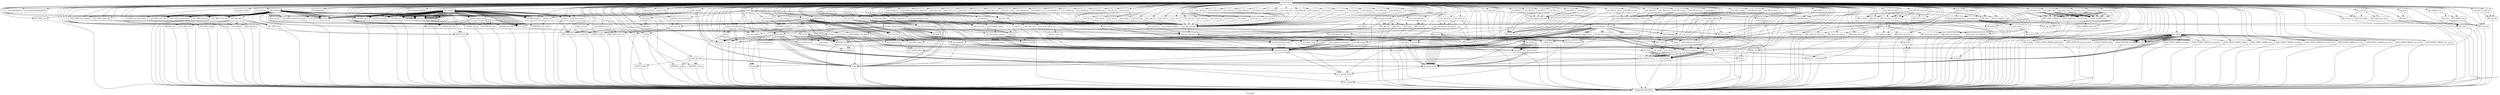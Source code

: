 digraph "Call graph" {
	label="Call graph";

	Node0x5619e62fc4b0 [shape=record,label="{external node}"];
	Node0x5619e62fc4b0 -> Node0x5619e62fbe20;
	Node0x5619e62fc4b0 -> Node0x5619e62b14d0;
	Node0x5619e62fc4b0 -> Node0x5619e62ea500;
	Node0x5619e62fc4b0 -> Node0x5619e6587e80;
	Node0x5619e62fc4b0 -> Node0x5619e6588470;
	Node0x5619e62fc4b0 -> Node0x5619e6326e70;
	Node0x5619e62fc4b0 -> Node0x5619e6326ee0;
	Node0x5619e62fc4b0 -> Node0x5619e6326000;
	Node0x5619e62fc4b0 -> Node0x5619e63260b0;
	Node0x5619e62fc4b0 -> Node0x5619e6326120;
	Node0x5619e62fc4b0 -> Node0x5619e6326190;
	Node0x5619e62fc4b0 -> Node0x5619e6326270;
	Node0x5619e62fc4b0 -> Node0x5619e63262e0;
	Node0x5619e62fc4b0 -> Node0x5619e6587ef0;
	Node0x5619e62fc4b0 -> Node0x5619e6587f20;
	Node0x5619e62fc4b0 -> Node0x5619e65880b0;
	Node0x5619e62fc4b0 -> Node0x5619e63263c0;
	Node0x5619e62fc4b0 -> Node0x5619e63264a0;
	Node0x5619e62fc4b0 -> Node0x5619e62ee2a0;
	Node0x5619e62fc4b0 -> Node0x5619e6326510;
	Node0x5619e62fc4b0 -> Node0x5619e62ee340;
	Node0x5619e62fc4b0 -> Node0x5619e6326580;
	Node0x5619e62fc4b0 -> Node0x5619e62ee3e0;
	Node0x5619e62fc4b0 -> Node0x5619e6326e00;
	Node0x5619e62fc4b0 -> Node0x5619e62c58e0;
	Node0x5619e62fc4b0 -> Node0x5619e6588400;
	Node0x5619e62fc4b0 -> Node0x5619e6326f50;
	Node0x5619e62fc4b0 -> Node0x5619e62ede90;
	Node0x5619e62fc4b0 -> Node0x5619e62ede20;
	Node0x5619e62fc4b0 -> Node0x5619e62edf40;
	Node0x5619e62fc4b0 -> Node0x5619e62edfb0;
	Node0x5619e62fc4b0 -> Node0x5619e62ee020;
	Node0x5619e62fc4b0 -> Node0x5619e62ee600;
	Node0x5619e62fc4b0 -> Node0x5619e62c5790;
	Node0x5619e62fc4b0 -> Node0x5619e62c5800;
	Node0x5619e62fc4b0 -> Node0x5619e62c5870;
	Node0x5619e62fc4b0 -> Node0x5619e6588190;
	Node0x5619e62fc4b0 -> Node0x5619e6373320;
	Node0x5619e62fc4b0 -> Node0x5619e6588240;
	Node0x5619e62fc4b0 -> Node0x5619e65882b0;
	Node0x5619e62fc4b0 -> Node0x5619e6588320;
	Node0x5619e62fc4b0 -> Node0x5619e62eee40;
	Node0x5619e62fc4b0 -> Node0x5619e62ed0b0;
	Node0x5619e62fc4b0 -> Node0x5619e6328fa0;
	Node0x5619e62fc4b0 -> Node0x5619e6329070;
	Node0x5619e62fc4b0 -> Node0x5619e6329110;
	Node0x5619e62fc4b0 -> Node0x5619e6329180;
	Node0x5619e62fc4b0 -> Node0x5619e63291f0;
	Node0x5619e62fc4b0 -> Node0x5619e6329220;
	Node0x5619e62fc4b0 -> Node0x5619e6329480;
	Node0x5619e62fc4b0 -> Node0x5619e6329670;
	Node0x5619e62fc4b0 -> Node0x5619e63296e0;
	Node0x5619e62fc4b0 -> Node0x5619e6329780;
	Node0x5619e62fc4b0 -> Node0x5619e6329820;
	Node0x5619e62fc4b0 -> Node0x5619e63298c0;
	Node0x5619e62fc4b0 -> Node0x5619e6329f80;
	Node0x5619e62fc4b0 -> Node0x5619e6329ff0;
	Node0x5619e62fc4b0 -> Node0x5619e632a060;
	Node0x5619e62fc4b0 -> Node0x5619e632a0d0;
	Node0x5619e62fc4b0 -> Node0x5619e632a1e0;
	Node0x5619e62fc4b0 -> Node0x5619e632a250;
	Node0x5619e62fc4b0 -> Node0x5619e632a280;
	Node0x5619e62fc4b0 -> Node0x5619e632a4a0;
	Node0x5619e62fc4b0 -> Node0x5619e632a4d0;
	Node0x5619e62fc4b0 -> Node0x5619e632a580;
	Node0x5619e62fc4b0 -> Node0x5619e632a700;
	Node0x5619e62fc4b0 -> Node0x5619e62ee6d0;
	Node0x5619e62fc4b0 -> Node0x5619e62eea10;
	Node0x5619e62fc4b0 -> Node0x5619e62eeb20;
	Node0x5619e62fc4b0 -> Node0x5619e62eec30;
	Node0x5619e62fc4b0 -> Node0x5619e62ee930;
	Node0x5619e62fc4b0 -> Node0x5619e62eec60;
	Node0x5619e62fc4b0 -> Node0x5619e63294b0;
	Node0x5619e62fc4b0 -> Node0x5619e632a100;
	Node0x5619e62fc4b0 -> Node0x5619e6329960;
	Node0x5619e62fc4b0 -> Node0x5619e63295d0;
	Node0x5619e62fc4b0 -> Node0x5619e62ee770;
	Node0x5619e62fc4b0 -> Node0x5619e6329340;
	Node0x5619e62fc4b0 -> Node0x5619e632b770;
	Node0x5619e62fc4b0 -> Node0x5619e632b7a0;
	Node0x5619e62fc4b0 -> Node0x5619e62c56b0;
	Node0x5619e62fc4b0 -> Node0x5619e632b9b0;
	Node0x5619e62fc4b0 -> Node0x5619e632b9e0;
	Node0x5619e62fc4b0 -> Node0x5619e632ba50;
	Node0x5619e62fc4b0 -> Node0x5619e632bb50;
	Node0x5619e62fc4b0 -> Node0x5619e632bbf0;
	Node0x5619e62fc4b0 -> Node0x5619e6588390;
	Node0x5619e62fc4b0 -> Node0x5619e632bd30;
	Node0x5619e62fc4b0 -> Node0x5619e632bea0;
	Node0x5619e62fc4b0 -> Node0x5619e632bed0;
	Node0x5619e62fc4b0 -> Node0x5619e632bf40;
	Node0x5619e62fc4b0 -> Node0x5619e632c110;
	Node0x5619e62fc4b0 -> Node0x5619e632c1b0;
	Node0x5619e62fc4b0 -> Node0x5619e6326430;
	Node0x5619e62fc4b0 -> Node0x5619e6326200;
	Node0x5619e62fc4b0 -> Node0x5619e632c2b0;
	Node0x5619e62fc4b0 -> Node0x5619e632c350;
	Node0x5619e62fc4b0 -> Node0x5619e632c3f0;
	Node0x5619e62fc4b0 -> Node0x5619e632c490;
	Node0x5619e62fc4b0 -> Node0x5619e632c530;
	Node0x5619e62fc4b0 -> Node0x5619e632c5d0;
	Node0x5619e62fc4b0 -> Node0x5619e632c670;
	Node0x5619e62fc4b0 -> Node0x5619e632c710;
	Node0x5619e62fc4b0 -> Node0x5619e632c7b0;
	Node0x5619e62fc4b0 -> Node0x5619e632c850;
	Node0x5619e62fc4b0 -> Node0x5619e632c8f0;
	Node0x5619e62fc4b0 -> Node0x5619e632c990;
	Node0x5619e62fc4b0 -> Node0x5619e632ca30;
	Node0x5619e62fc4b0 -> Node0x5619e632cad0;
	Node0x5619e62fc4b0 -> Node0x5619e632cb70;
	Node0x5619e62fc4b0 -> Node0x5619e632cc10;
	Node0x5619e62fc4b0 -> Node0x5619e632ccb0;
	Node0x5619e62fc4b0 -> Node0x5619e632cd50;
	Node0x5619e62fc4b0 -> Node0x5619e632cdf0;
	Node0x5619e62fc4b0 -> Node0x5619e632ce90;
	Node0x5619e62fc4b0 -> Node0x5619e632cf30;
	Node0x5619e62fc4b0 -> Node0x5619e632cfd0;
	Node0x5619e62fc4b0 -> Node0x5619e632d070;
	Node0x5619e62fc4b0 -> Node0x5619e632d110;
	Node0x5619e62fc4b0 -> Node0x5619e632d1b0;
	Node0x5619e62fc4b0 -> Node0x5619e632d250;
	Node0x5619e62fc4b0 -> Node0x5619e632d2f0;
	Node0x5619e62fc4b0 -> Node0x5619e632d390;
	Node0x5619e62fc4b0 -> Node0x5619e632d430;
	Node0x5619e62fc4b0 -> Node0x5619e632d4d0;
	Node0x5619e62fc4b0 -> Node0x5619e632d570;
	Node0x5619e62fc4b0 -> Node0x5619e632d610;
	Node0x5619e62fc4b0 -> Node0x5619e632d6b0;
	Node0x5619e62fc4b0 -> Node0x5619e632d750;
	Node0x5619e62fc4b0 -> Node0x5619e632a7d0;
	Node0x5619e62fc4b0 -> Node0x5619e632a870;
	Node0x5619e62fc4b0 -> Node0x5619e632a910;
	Node0x5619e62fc4b0 -> Node0x5619e632a9b0;
	Node0x5619e62fc4b0 -> Node0x5619e632aa50;
	Node0x5619e62fc4b0 -> Node0x5619e632aaf0;
	Node0x5619e62fc4b0 -> Node0x5619e632ab90;
	Node0x5619e62fc4b0 -> Node0x5619e632ac30;
	Node0x5619e62fc4b0 -> Node0x5619e632acd0;
	Node0x5619e62fc4b0 -> Node0x5619e632ad70;
	Node0x5619e62fc4b0 -> Node0x5619e632ae10;
	Node0x5619e62fc4b0 -> Node0x5619e6326350;
	Node0x5619e62fc4b0 -> Node0x5619e6587f90;
	Node0x5619e62fc4b0 -> Node0x5619e6588040;
	Node0x5619e62fc4b0 -> Node0x5619e6588120;
	Node0x5619e62fc4b0 -> Node0x5619e632af70;
	Node0x5619e62fc4b0 -> Node0x5619e632b130;
	Node0x5619e62fc4b0 -> Node0x5619e632b160;
	Node0x5619e62fc4b0 -> Node0x5619e632b2a0;
	Node0x5619e62fc4b0 -> Node0x5619e632b340;
	Node0x5619e62fc4b0 -> Node0x5619e632b470;
	Node0x5619e62fc4b0 -> Node0x5619e632b4a0;
	Node0x5619e62fc4b0 -> Node0x5619e632b5e0;
	Node0x5619e62fc4b0 -> Node0x5619e632b6f0;
	Node0x5619e62fc4b0 -> Node0x5619e632b720;
	Node0x5619e62fc4b0 -> Node0x5619e632d850;
	Node0x5619e62fc4b0 -> Node0x5619e632d9b0;
	Node0x5619e62fc4b0 -> Node0x5619e632da20;
	Node0x5619e62fc4b0 -> Node0x5619e632db80;
	Node0x5619e62fc4b0 -> Node0x5619e632dbb0;
	Node0x5619e62fc4b0 -> Node0x5619e632dc70;
	Node0x5619e62fc4b0 -> Node0x5619e632dd30;
	Node0x5619e62fc4b0 -> Node0x5619e632de30;
	Node0x5619e62fc4b0 -> Node0x5619e632dfb0;
	Node0x5619e62fc4b0 -> Node0x5619e632dfe0;
	Node0x5619e62fc4b0 -> Node0x5619e632e050;
	Node0x5619e62fc4b0 -> Node0x5619e632e1a0;
	Node0x5619e62fc4b0 -> Node0x5619e632e210;
	Node0x5619e62fc4b0 -> Node0x5619e632e360;
	Node0x5619e62fc4b0 -> Node0x5619e632e3d0;
	Node0x5619e62fc4b0 -> Node0x5619e632e560;
	Node0x5619e62fc4b0 -> Node0x5619e632e600;
	Node0x5619e62fc4b0 -> Node0x5619e632e670;
	Node0x5619e62fc4b0 -> Node0x5619e632e760;
	Node0x5619e62fc4b0 -> Node0x5619e632e790;
	Node0x5619e62fc4b0 -> Node0x5619e632e890;
	Node0x5619e62fc4b0 -> Node0x5619e632e930;
	Node0x5619e62fc4b0 -> Node0x5619e632e8c0;
	Node0x5619e62fc4b0 -> Node0x5619e632eac0;
	Node0x5619e62fc4b0 -> Node0x5619e632ed00;
	Node0x5619e62fc4b0 -> Node0x5619e632ed70;
	Node0x5619e62fc4b0 -> Node0x5619e632eda0;
	Node0x5619e62fc4b0 -> Node0x5619e632ee50;
	Node0x5619e62fc4b0 -> Node0x5619e62e1dc0;
	Node0x5619e62fc4b0 -> Node0x5619e62e1e30;
	Node0x5619e62fc4b0 -> Node0x5619e62e1e60;
	Node0x5619e62fc4b0 -> Node0x5619e62e2090;
	Node0x5619e62fc4b0 -> Node0x5619e62e2160;
	Node0x5619e62fc4b0 -> Node0x5619e62e2260;
	Node0x5619e62fc4b0 -> Node0x5619e62e2290;
	Node0x5619e62fc4b0 -> Node0x5619e62e2410;
	Node0x5619e62fc4b0 -> Node0x5619e62e2590;
	Node0x5619e62fc4b0 -> Node0x5619e62e2710;
	Node0x5619e62fc4b0 -> Node0x5619e62e2890;
	Node0x5619e62fc4b0 -> Node0x5619e62e2a80;
	Node0x5619e62fc4b0 -> Node0x5619e62e2af0;
	Node0x5619e62fc4b0 -> Node0x5619e63293b0;
	Node0x5619e62fc4b0 -> Node0x5619e6329b60;
	Node0x5619e62fc4b0 -> Node0x5619e62e2b20;
	Node0x5619e62fc4b0 -> Node0x5619e62e2cf0;
	Node0x5619e62fc4b0 -> Node0x5619e62e2d60;
	Node0x5619e62fc4b0 -> Node0x5619e62e32b0;
	Node0x5619e62fc4b0 -> Node0x5619e62e3350;
	Node0x5619e62fc4b0 -> Node0x5619e62e33c0;
	Node0x5619e62fc4b0 -> Node0x5619e62e34b0;
	Node0x5619e62fc4b0 -> Node0x5619e6329d90;
	Node0x5619e62fc4b0 -> Node0x5619e62e34e0;
	Node0x5619e62fc4b0 -> Node0x5619e62e35a0;
	Node0x5619e62fc4b0 -> Node0x5619e62e3790;
	Node0x5619e62fc4b0 -> Node0x5619e62e3800;
	Node0x5619e62fc4b0 -> Node0x5619e62e3a80;
	Node0x5619e62fc4b0 -> Node0x5619e62e3ab0;
	Node0x5619e62fc4b0 -> Node0x5619e62e3ca0;
	Node0x5619e62fc4b0 -> Node0x5619e62e3cd0;
	Node0x5619e62fc4b0 -> Node0x5619e62e3ec0;
	Node0x5619e62fc4b0 -> Node0x5619e6329d20;
	Node0x5619e62fc4b0 -> Node0x5619e62e3ef0;
	Node0x5619e62fc4b0 -> Node0x5619e62e40b0;
	Node0x5619e62fc4b0 -> Node0x5619e62e4120;
	Node0x5619e62fc4b0 -> Node0x5619e62e4190;
	Node0x5619e62fc4b0 -> Node0x5619e62e4200;
	Node0x5619e62fc4b0 -> Node0x5619e62e4270;
	Node0x5619e62fc4b0 -> Node0x5619e62e46f0;
	Node0x5619e62fc4b0 -> Node0x5619e62e4760;
	Node0x5619e62fc4b0 -> Node0x5619e62e47d0;
	Node0x5619e62fc4b0 -> Node0x5619e62e4840;
	Node0x5619e62fc4b0 -> Node0x5619e62e48b0;
	Node0x5619e62fc4b0 -> Node0x5619e62e5130;
	Node0x5619e62fc4b0 -> Node0x5619e62e51a0;
	Node0x5619e62fc4b0 -> Node0x5619e62e5210;
	Node0x5619e62fc4b0 -> Node0x5619e62e5280;
	Node0x5619e62fc4b0 -> Node0x5619e6329c00;
	Node0x5619e62fc4b0 -> Node0x5619e62e55f0;
	Node0x5619e62fc4b0 -> Node0x5619e62e5580;
	Node0x5619e62fc4b0 -> Node0x5619e62e56d0;
	Node0x5619e62fc4b0 -> Node0x5619e6329cb0;
	Node0x5619e62fc4b0 -> Node0x5619e62e57a0;
	Node0x5619e62fc4b0 -> Node0x5619e62eeb90;
	Node0x5619e62fc4b0 -> Node0x5619e62eea80;
	Node0x5619e62fc4b0 -> Node0x5619e6329b90;
	Node0x5619e62fc4b0 -> Node0x5619e62ee740;
	Node0x5619e62fc4b0 -> Node0x5619e62e5800;
	Node0x5619e62fc4b0 -> Node0x5619e62e5990;
	Node0x5619e62fc4b0 -> Node0x5619e62e5a00;
	Node0x5619e62fc4b0 -> Node0x5619e62ee9a0;
	Node0x5619e62fc4b0 -> Node0x5619e62e5b00;
	Node0x5619e62fc4b0 -> Node0x5619e6329e30;
	Node0x5619e62fc4b0 -> Node0x5619e62e5ba0;
	Node0x5619e62fc4b0 -> Node0x5619e62eed10;
	Node0x5619e62fc4b0 -> Node0x5619e6329560;
	Node0x5619e62fc4b0 -> Node0x5619e62e5ca0;
	Node0x5619e62fc4b0 -> Node0x5619e6329ea0;
	Node0x5619e62fc4b0 -> Node0x5619e62e5da0;
	Node0x5619e62fc4b0 -> Node0x5619e632afa0;
	Node0x5619e62fc4b0 -> Node0x5619e62e6140;
	Node0x5619e62fc4b0 -> Node0x5619e62e6640;
	Node0x5619e62fc4b0 -> Node0x5619e632d8f0;
	Node0x5619e62fc4b0 -> Node0x5619e62e67d0;
	Node0x5619e62fc4b0 -> Node0x5619e62e6940;
	Node0x5619e62fc4b0 -> Node0x5619e632dac0;
	Node0x5619e62fc4b0 -> Node0x5619e62dfbd0;
	Node0x5619e62fc4b0 -> Node0x5619e62dfc90;
	Node0x5619e62fc4b0 -> Node0x5619e632b680;
	Node0x5619e62fc4b0 -> Node0x5619e62dff00;
	Node0x5619e62fc4b0 -> Node0x5619e62e58e0;
	Node0x5619e62fc4b0 -> Node0x5619e62e00a0;
	Node0x5619e62fc4b0 -> Node0x5619e62e0720;
	Node0x5619e62fc4b0 -> Node0x5619e62e0140;
	Node0x5619e62fc4b0 -> Node0x5619e62e0980;
	Node0x5619e62fc4b0 -> Node0x5619e62e00d0;
	Node0x5619e62fc4b0 -> Node0x5619e62e0b70;
	Node0x5619e62fc4b0 -> Node0x5619e62e0240;
	Node0x5619e62fc4b0 -> Node0x5619e62e0c10;
	Node0x5619e62fc4b0 -> Node0x5619e62e02b0;
	Node0x5619e62fc4b0 -> Node0x5619e62e0d70;
	Node0x5619e62fc4b0 -> Node0x5619e62e0320;
	Node0x5619e62fc4b0 -> Node0x5619e62e0ef0;
	Node0x5619e62fc4b0 -> Node0x5619e62e0390;
	Node0x5619e62fc4b0 -> Node0x5619e62e1000;
	Node0x5619e62fc4b0 -> Node0x5619e62e0400;
	Node0x5619e62fc4b0 -> Node0x5619e62e10f0;
	Node0x5619e62fc4b0 -> Node0x5619e62e0470;
	Node0x5619e62fc4b0 -> Node0x5619e62e0790;
	Node0x5619e62fc4b0 -> Node0x5619e62e1190;
	Node0x5619e62fc4b0 -> Node0x5619e62e07c0;
	Node0x5619e62fc4b0 -> Node0x5619e62e0f90;
	Node0x5619e62fc4b0 -> Node0x5619e62e0cb0;
	Node0x5619e62fc4b0 -> Node0x5619e62e0a20;
	Node0x5619e62fc4b0 -> Node0x5619e62e09b0;
	Node0x5619e62fc4b0 -> Node0x5619e62e0ad0;
	Node0x5619e62fc4b0 -> Node0x5619e62e0830;
	Node0x5619e62fc4b0 -> Node0x5619e62e1400;
	Node0x5619e62b14d0 [shape=record,label="{OPENSSL_init_crypto}"];
	Node0x5619e62b14d0 -> Node0x5619e657f830;
	Node0x5619e62fbe20 [shape=record,label="{global_init}"];
	Node0x5619e62fbe20 -> Node0x5619e62b14d0;
	Node0x5619e62ea500 [shape=record,label="{setup_tests}"];
	Node0x5619e62ea500 -> Node0x5619e62ed0b0;
	Node0x5619e62ea500 -> Node0x5619e62ed0b0;
	Node0x5619e6587e80 [shape=record,label="{test_engines}"];
	Node0x5619e6587e80 -> Node0x5619e6587ef0;
	Node0x5619e6587e80 -> Node0x5619e6587f90;
	Node0x5619e6587e80 -> Node0x5619e6587f20;
	Node0x5619e6587e80 -> Node0x5619e6588040;
	Node0x5619e6587e80 -> Node0x5619e65880b0;
	Node0x5619e6587e80 -> Node0x5619e6588040;
	Node0x5619e6587e80 -> Node0x5619e6587ef0;
	Node0x5619e6587e80 -> Node0x5619e6587f90;
	Node0x5619e6587e80 -> Node0x5619e6587f20;
	Node0x5619e6587e80 -> Node0x5619e6588040;
	Node0x5619e6587e80 -> Node0x5619e65880b0;
	Node0x5619e6587e80 -> Node0x5619e6588040;
	Node0x5619e6587e80 -> Node0x5619e6587ef0;
	Node0x5619e6587e80 -> Node0x5619e6587f90;
	Node0x5619e6587e80 -> Node0x5619e6587f20;
	Node0x5619e6587e80 -> Node0x5619e6588040;
	Node0x5619e6587e80 -> Node0x5619e65880b0;
	Node0x5619e6587e80 -> Node0x5619e6588040;
	Node0x5619e6587e80 -> Node0x5619e6587ef0;
	Node0x5619e6587e80 -> Node0x5619e6587f90;
	Node0x5619e6587e80 -> Node0x5619e6587f20;
	Node0x5619e6587e80 -> Node0x5619e6588040;
	Node0x5619e6587e80 -> Node0x5619e65880b0;
	Node0x5619e6587e80 -> Node0x5619e6588040;
	Node0x5619e6587e80 -> Node0x5619e62c56b0;
	Node0x5619e6587e80 -> Node0x5619e62c5720;
	Node0x5619e6587e80 -> Node0x5619e62c5790;
	Node0x5619e6587e80 -> Node0x5619e6588040;
	Node0x5619e6587e80 -> Node0x5619e62c56b0;
	Node0x5619e6587e80 -> Node0x5619e62c5720;
	Node0x5619e6587e80 -> Node0x5619e62c5800;
	Node0x5619e6587e80 -> Node0x5619e62c5870;
	Node0x5619e6587e80 -> Node0x5619e6588040;
	Node0x5619e6587e80 -> Node0x5619e62c58e0;
	Node0x5619e6587e80 -> Node0x5619e62c56b0;
	Node0x5619e6587e80 -> Node0x5619e62c5720;
	Node0x5619e6587e80 -> Node0x5619e62c5790;
	Node0x5619e6587e80 -> Node0x5619e6588040;
	Node0x5619e6587e80 -> Node0x5619e62c5790;
	Node0x5619e6587e80 -> Node0x5619e6588040;
	Node0x5619e6587e80 -> Node0x5619e62c56b0;
	Node0x5619e6587e80 -> Node0x5619e62c5720;
	Node0x5619e6587e80 -> Node0x5619e62c5870;
	Node0x5619e6587e80 -> Node0x5619e6588040;
	Node0x5619e6587e80 -> Node0x5619e62c56b0;
	Node0x5619e6587e80 -> Node0x5619e62c5720;
	Node0x5619e6587e80 -> Node0x5619e62c5790;
	Node0x5619e6587e80 -> Node0x5619e6588040;
	Node0x5619e6587e80 -> Node0x5619e62c56b0;
	Node0x5619e6587e80 -> Node0x5619e62c5720;
	Node0x5619e6587e80 -> Node0x5619e62c5790;
	Node0x5619e6587e80 -> Node0x5619e6588120;
	Node0x5619e6587e80 -> Node0x5619e6588190;
	Node0x5619e6587e80 -> Node0x5619e62c5870;
	Node0x5619e6587e80 -> Node0x5619e6588120;
	Node0x5619e6587e80 -> Node0x5619e6588190;
	Node0x5619e6587e80 -> Node0x5619e62c5870;
	Node0x5619e6587e80 -> Node0x5619e6588040;
	Node0x5619e6587e80 -> Node0x5619e62c56b0;
	Node0x5619e6587e80 -> Node0x5619e62c5720;
	Node0x5619e6587e80 -> Node0x5619e62c5870;
	Node0x5619e6587e80 -> Node0x5619e6588040;
	Node0x5619e6587e80 -> Node0x5619e62c56b0;
	Node0x5619e6587e80 -> Node0x5619e62c5720;
	Node0x5619e6587e80 -> Node0x5619e62c5800;
	Node0x5619e6587e80 -> Node0x5619e62c5870;
	Node0x5619e6587e80 -> Node0x5619e62c56b0;
	Node0x5619e6587e80 -> Node0x5619e62c58e0;
	Node0x5619e6587e80 -> Node0x5619e62c56b0;
	Node0x5619e6587e80 -> Node0x5619e62c5720;
	Node0x5619e6587e80 -> Node0x5619e62c5790;
	Node0x5619e6587e80 -> Node0x5619e6588040;
	Node0x5619e6587e80 -> Node0x5619e62c5870;
	Node0x5619e6587e80 -> Node0x5619e6588040;
	Node0x5619e6587e80 -> Node0x5619e62c56b0;
	Node0x5619e6587e80 -> Node0x5619e6373320;
	Node0x5619e6587e80 -> Node0x5619e6588240;
	Node0x5619e6587e80 -> Node0x5619e6373320;
	Node0x5619e6587e80 -> Node0x5619e6588240;
	Node0x5619e6587e80 -> Node0x5619e6587ef0;
	Node0x5619e6587e80 -> Node0x5619e6587f90;
	Node0x5619e6587e80 -> Node0x5619e6587f20;
	Node0x5619e6587e80 -> Node0x5619e6588040;
	Node0x5619e6587e80 -> Node0x5619e65880b0;
	Node0x5619e6587e80 -> Node0x5619e6588040;
	Node0x5619e6587e80 -> Node0x5619e62c5790;
	Node0x5619e6587e80 -> Node0x5619e6588040;
	Node0x5619e6587e80 -> Node0x5619e65882b0;
	Node0x5619e6587e80 -> Node0x5619e6588320;
	Node0x5619e6587e80 -> Node0x5619e6588390;
	Node0x5619e6587e80 -> Node0x5619e62c56b0;
	Node0x5619e6587e80 -> Node0x5619e62c5800;
	Node0x5619e6587e80 -> Node0x5619e62c5870;
	Node0x5619e6587e80 -> Node0x5619e6588040;
	Node0x5619e6587e80 -> Node0x5619e62c58e0;
	Node0x5619e6587e80 -> Node0x5619e6588400;
	Node0x5619e6587e80 -> Node0x5619e6588400;
	Node0x5619e6587e80 -> Node0x5619e62c58e0;
	Node0x5619e6587e80 -> Node0x5619e62c58e0;
	Node0x5619e6587e80 -> Node0x5619e62c58e0;
	Node0x5619e6587e80 -> Node0x5619e62c58e0;
	Node0x5619e6587e80 -> Node0x5619e62c58e0;
	Node0x5619e632b7a0 [shape=record,label="{test_info_c90}"];
	Node0x5619e632b7a0 -> Node0x5619e632b8e0;
	Node0x5619e632b8e0 [shape=record,label="{test_fail_message_va}"];
	Node0x5619e632b8e0 -> Node0x5619e632b770;
	Node0x5619e632b8e0 -> Node0x5619e62eed10;
	Node0x5619e632b8e0 -> Node0x5619e632a100;
	Node0x5619e632b8e0 -> Node0x5619e6329ea0;
	Node0x5619e62c56b0 [shape=record,label="{test_info}"];
	Node0x5619e62c56b0 -> Node0x5619e632b8e0;
	Node0x5619e632b9b0 [shape=record,label="{test_error_c90}"];
	Node0x5619e632b9b0 -> Node0x5619e632b8e0;
	Node0x5619e632b9b0 -> Node0x5619e632a100;
	Node0x5619e632b9e0 [shape=record,label="{test_error}"];
	Node0x5619e632b9e0 -> Node0x5619e632b8e0;
	Node0x5619e632b9e0 -> Node0x5619e632a100;
	Node0x5619e632ba50 [shape=record,label="{test_perror}"];
	Node0x5619e632ba50 -> Node0x5619e632bb50;
	Node0x5619e632ba50 -> Node0x5619e632bbf0;
	Node0x5619e632ba50 -> Node0x5619e632b9e0;
	Node0x5619e632bb50 [shape=record,label="{__errno_location}"];
	Node0x5619e632bb50 -> Node0x5619e657f830;
	Node0x5619e632bbf0 [shape=record,label="{strerror}"];
	Node0x5619e632bbf0 -> Node0x5619e657f830;
	Node0x5619e6588390 [shape=record,label="{test_note}"];
	Node0x5619e6588390 -> Node0x5619e62eed10;
	Node0x5619e6588390 -> Node0x5619e632a100;
	Node0x5619e6588390 -> Node0x5619e6329ea0;
	Node0x5619e6326350 [shape=record,label="{test_ptr_null}"];
	Node0x5619e6326350 -> Node0x5619e632c040;
	Node0x5619e6587f90 [shape=record,label="{test_ptr}"];
	Node0x5619e6587f90 -> Node0x5619e632c040;
	Node0x5619e6588040 [shape=record,label="{test_true}"];
	Node0x5619e6588040 -> Node0x5619e632c040;
	Node0x5619e6588120 [shape=record,label="{test_false}"];
	Node0x5619e6588120 -> Node0x5619e632c040;
	Node0x5619e632af70 [shape=record,label="{test_str_eq}"];
	Node0x5619e632af70 -> Node0x5619e632a0d0;
	Node0x5619e632af70 -> Node0x5619e632a250;
	Node0x5619e632af70 -> Node0x5619e632a250;
	Node0x5619e632af70 -> Node0x5619e632afa0;
	Node0x5619e632b130 [shape=record,label="{test_str_ne}"];
	Node0x5619e632b130 -> Node0x5619e632a0d0;
	Node0x5619e632b130 -> Node0x5619e632a250;
	Node0x5619e632b130 -> Node0x5619e632a250;
	Node0x5619e632b130 -> Node0x5619e632afa0;
	Node0x5619e632b160 [shape=record,label="{test_strn_eq}"];
	Node0x5619e632b160 -> Node0x5619e632b2a0;
	Node0x5619e632b160 -> Node0x5619e632b340;
	Node0x5619e632b160 -> Node0x5619e632b340;
	Node0x5619e632b160 -> Node0x5619e632afa0;
	Node0x5619e632b2a0 [shape=record,label="{strncmp}"];
	Node0x5619e632b2a0 -> Node0x5619e657f830;
	Node0x5619e6326200 [shape=record,label="{test_int_gt}"];
	Node0x5619e6326200 -> Node0x5619e632c040;
	Node0x5619e632c2b0 [shape=record,label="{test_int_ge}"];
	Node0x5619e632c2b0 -> Node0x5619e632c040;
	Node0x5619e632c350 [shape=record,label="{test_uint_eq}"];
	Node0x5619e632c350 -> Node0x5619e632c040;
	Node0x5619e632c3f0 [shape=record,label="{test_uint_ne}"];
	Node0x5619e632c3f0 -> Node0x5619e632c040;
	Node0x5619e632c490 [shape=record,label="{test_uint_lt}"];
	Node0x5619e632c490 -> Node0x5619e632c040;
	Node0x5619e632c530 [shape=record,label="{test_uint_le}"];
	Node0x5619e632c530 -> Node0x5619e632c040;
	Node0x5619e632c5d0 [shape=record,label="{test_uint_gt}"];
	Node0x5619e632c5d0 -> Node0x5619e632c040;
	Node0x5619e632c670 [shape=record,label="{test_uint_ge}"];
	Node0x5619e632c670 -> Node0x5619e632c040;
	Node0x5619e62e35a0 [shape=record,label="{strtol}"];
	Node0x5619e62e35a0 -> Node0x5619e657f830;
	Node0x5619e62e3730 [shape=record,label="{opt_number_error}"];
	Node0x5619e62e3730 -> Node0x5619e632a250;
	Node0x5619e62e3730 -> Node0x5619e632b2a0;
	Node0x5619e62e3730 -> Node0x5619e62eec60;
	Node0x5619e62e3730 -> Node0x5619e62eec60;
	Node0x5619e62e3790 [shape=record,label="{opt_imax}"];
	Node0x5619e62e3790 -> Node0x5619e632bb50;
	Node0x5619e62e3790 -> Node0x5619e632bb50;
	Node0x5619e62e3790 -> Node0x5619e62e3800;
	Node0x5619e62e3790 -> Node0x5619e632bb50;
	Node0x5619e62e3790 -> Node0x5619e632bb50;
	Node0x5619e62e3790 -> Node0x5619e62e3730;
	Node0x5619e62e3790 -> Node0x5619e632bb50;
	Node0x5619e62e3790 -> Node0x5619e632bb50;
	Node0x5619e62e3800 [shape=record,label="{strtoimax}"];
	Node0x5619e62e3800 -> Node0x5619e657f830;
	Node0x5619e62e3a80 [shape=record,label="{opt_umax}"];
	Node0x5619e62e3a80 -> Node0x5619e632bb50;
	Node0x5619e62e3a80 -> Node0x5619e632bb50;
	Node0x5619e62e3a80 -> Node0x5619e62e3ab0;
	Node0x5619e62e3a80 -> Node0x5619e632bb50;
	Node0x5619e62e3a80 -> Node0x5619e632bb50;
	Node0x5619e62e3a80 -> Node0x5619e62e3730;
	Node0x5619e62e3a80 -> Node0x5619e632bb50;
	Node0x5619e62e3a80 -> Node0x5619e632bb50;
	Node0x5619e62e3ab0 [shape=record,label="{strtoumax}"];
	Node0x5619e62e3ab0 -> Node0x5619e657f830;
	Node0x5619e62e3ca0 [shape=record,label="{opt_ulong}"];
	Node0x5619e62e3ca0 -> Node0x5619e632bb50;
	Node0x5619e62e3ca0 -> Node0x5619e632bb50;
	Node0x5619e62e3ca0 -> Node0x5619e62e3cd0;
	Node0x5619e62e3ca0 -> Node0x5619e632bb50;
	Node0x5619e62e3ca0 -> Node0x5619e632bb50;
	Node0x5619e62e3ca0 -> Node0x5619e62e3730;
	Node0x5619e62e3ca0 -> Node0x5619e632bb50;
	Node0x5619e62e3ca0 -> Node0x5619e632bb50;
	Node0x5619e62e3cd0 [shape=record,label="{strtoul}"];
	Node0x5619e62e3cd0 -> Node0x5619e657f830;
	Node0x5619e62e3ec0 [shape=record,label="{opt_verify}"];
	Node0x5619e62e3ec0 -> Node0x5619e62eec30;
	Node0x5619e62e3ec0 -> Node0x5619e62eec30;
	Node0x5619e62e3ec0 -> Node0x5619e62eec30;
	Node0x5619e62e3ec0 -> Node0x5619e6329d20;
	Node0x5619e62e3ec0 -> Node0x5619e62e3ef0;
	Node0x5619e62e3ec0 -> Node0x5619e6329d20;
	Node0x5619e62e3ec0 -> Node0x5619e62eec60;
	Node0x5619e62e3ec0 -> Node0x5619e62e40b0;
	Node0x5619e62e3ec0 -> Node0x5619e6329d20;
	Node0x5619e62e3ec0 -> Node0x5619e62e4120;
	Node0x5619e62e3ec0 -> Node0x5619e6329d20;
	Node0x5619e62e3ec0 -> Node0x5619e62eec60;
	Node0x5619e62e3ec0 -> Node0x5619e62e4190;
	Node0x5619e62e3ec0 -> Node0x5619e62e4200;
	Node0x5619e62e3ec0 -> Node0x5619e62e4270;
	Node0x5619e62e3ec0 -> Node0x5619e6329d20;
	Node0x5619e62e3ec0 -> Node0x5619e62eec60;
	Node0x5619e62e3ec0 -> Node0x5619e6329d20;
	Node0x5619e62e3ec0 -> Node0x5619e62e46f0;
	Node0x5619e62e3ec0 -> Node0x5619e6329d20;
	Node0x5619e62e3ec0 -> Node0x5619e62eec60;
	Node0x5619e62e3ec0 -> Node0x5619e62e4760;
	Node0x5619e62e3ec0 -> Node0x5619e6329d20;
	Node0x5619e62e3ec0 -> Node0x5619e6329220;
	Node0x5619e62e3ec0 -> Node0x5619e62e47d0;
	Node0x5619e62e3ec0 -> Node0x5619e6329d20;
	Node0x5619e62e3ec0 -> Node0x5619e6329220;
	Node0x5619e62e3ec0 -> Node0x5619e62e4840;
	Node0x5619e62e3ec0 -> Node0x5619e6329d20;
	Node0x5619e62e3ec0 -> Node0x5619e62e3790;
	Node0x5619e62e3ec0 -> Node0x5619e6329d20;
	Node0x5619e62e3ec0 -> Node0x5619e62eec60;
	Node0x5619e62e3ec0 -> Node0x5619e62e48b0;
	Node0x5619e62e3ec0 -> Node0x5619e6329d20;
	Node0x5619e62e3ec0 -> Node0x5619e62e5130;
	Node0x5619e62e3ec0 -> Node0x5619e6329d20;
	Node0x5619e62e3ec0 -> Node0x5619e62e51a0;
	Node0x5619e62e3ec0 -> Node0x5619e6329d20;
	Node0x5619e62e3ec0 -> Node0x5619e62e5210;
	Node0x5619e62e3ec0 -> Node0x5619e62e5280;
	Node0x5619e62e3ec0 -> Node0x5619e62e5280;
	Node0x5619e62e3ec0 -> Node0x5619e62e5280;
	Node0x5619e62e3ec0 -> Node0x5619e62e5280;
	Node0x5619e62e3ec0 -> Node0x5619e62e5280;
	Node0x5619e62e3ec0 -> Node0x5619e62e5280;
	Node0x5619e62e3ec0 -> Node0x5619e62e5280;
	Node0x5619e62e3ec0 -> Node0x5619e62e5280;
	Node0x5619e62e3ec0 -> Node0x5619e62e5280;
	Node0x5619e62e3ec0 -> Node0x5619e62e5280;
	Node0x5619e62e3ec0 -> Node0x5619e62e5280;
	Node0x5619e62e3ec0 -> Node0x5619e62e5280;
	Node0x5619e62e3ec0 -> Node0x5619e62e5280;
	Node0x5619e62e3ec0 -> Node0x5619e62e5280;
	Node0x5619e62e3ec0 -> Node0x5619e62e5280;
	Node0x5619e62e3ec0 -> Node0x5619e62e5280;
	Node0x5619e62e3ec0 -> Node0x5619e62e5280;
	Node0x5619e62e3ec0 -> Node0x5619e62e5280;
	Node0x5619e62e3ec0 -> Node0x5619e62e5280;
	Node0x5619e62e3ec0 -> Node0x5619e62e5280;
	Node0x5619e6329d20 [shape=record,label="{opt_arg}"];
	Node0x5619e62e3ef0 [shape=record,label="{OBJ_txt2obj}"];
	Node0x5619e62e3ef0 -> Node0x5619e657f830;
	Node0x5619e62e40b0 [shape=record,label="{X509_VERIFY_PARAM_add0_policy}"];
	Node0x5619e62e40b0 -> Node0x5619e657f830;
	Node0x5619e62e4120 [shape=record,label="{X509_PURPOSE_get_by_sname}"];
	Node0x5619e62e4120 -> Node0x5619e657f830;
	Node0x5619e62e4190 [shape=record,label="{X509_PURPOSE_get0}"];
	Node0x5619e62e4190 -> Node0x5619e657f830;
	Node0x5619e62e4200 [shape=record,label="{X509_PURPOSE_get_id}"];
	Node0x5619e62e4200 -> Node0x5619e657f830;
	Node0x5619e62e4270 [shape=record,label="{X509_VERIFY_PARAM_set_purpose}"];
	Node0x5619e62e4270 -> Node0x5619e657f830;
	Node0x5619e62e46f0 [shape=record,label="{X509_VERIFY_PARAM_lookup}"];
	Node0x5619e62e46f0 -> Node0x5619e657f830;
	Node0x5619e632a4a0 [shape=record,label="{test_mk_file_path}"];
	Node0x5619e632a4a0 -> Node0x5619e632a250;
	Node0x5619e632a4a0 -> Node0x5619e632a250;
	Node0x5619e632a4a0 -> Node0x5619e632a250;
	Node0x5619e632a4a0 -> Node0x5619e632a4d0;
	Node0x5619e632a4a0 -> Node0x5619e632a580;
	Node0x5619e632a4a0 -> Node0x5619e632a700;
	Node0x5619e632a4a0 -> Node0x5619e632a700;
	Node0x5619e632a4d0 [shape=record,label="{CRYPTO_zalloc}"];
	Node0x5619e632a4d0 -> Node0x5619e657f830;
	Node0x5619e632a580 [shape=record,label="{OPENSSL_strlcpy}"];
	Node0x5619e632a580 -> Node0x5619e657f830;
	Node0x5619e632a700 [shape=record,label="{OPENSSL_strlcat}"];
	Node0x5619e632a700 -> Node0x5619e657f830;
	Node0x5619e62ee6d0 [shape=record,label="{main}"];
	Node0x5619e62ee6d0 -> Node0x5619e62ee740;
	Node0x5619e62ee6d0 -> Node0x5619e62fbe20;
	Node0x5619e62ee6d0 -> Node0x5619e632a100;
	Node0x5619e62ee6d0 -> Node0x5619e6329180;
	Node0x5619e62ee6d0 -> Node0x5619e62ea500;
	Node0x5619e62ee6d0 -> Node0x5619e63298c0;
	Node0x5619e62ee6d0 -> Node0x5619e62ee770;
	Node0x5619e62ee6d0 -> Node0x5619e62ee930;
	Node0x5619e62ee6d0 -> Node0x5619e6329340;
	Node0x5619e62ee6d0 -> Node0x5619e6329b90;
	Node0x5619e62ee6d0 -> Node0x5619e6329670;
	Node0x5619e62ee6d0 -> Node0x5619e62ee9a0;
	Node0x5619e62eea10 [shape=record,label="{test_get_argument_count}"];
	Node0x5619e62eea10 -> Node0x5619e62eea80;
	Node0x5619e62eeb20 [shape=record,label="{test_get_argument}"];
	Node0x5619e62eeb20 -> Node0x5619e62eeb90;
	Node0x5619e62eeb20 -> Node0x5619e62eec30;
	Node0x5619e62eeb20 -> Node0x5619e62eea80;
	Node0x5619e62eec30 [shape=record,label="{OPENSSL_die}"];
	Node0x5619e62eec30 -> Node0x5619e657f830;
	Node0x5619e62ee930 [shape=record,label="{opt_check_usage}"];
	Node0x5619e62ee930 -> Node0x5619e62eeb90;
	Node0x5619e62ee930 -> Node0x5619e62eea80;
	Node0x5619e62ee930 -> Node0x5619e632a100;
	Node0x5619e62ee930 -> Node0x5619e632a100;
	Node0x5619e62eec60 [shape=record,label="{opt_printf_stderr}"];
	Node0x5619e62eec60 -> Node0x5619e62eed10;
	Node0x5619e63294b0 [shape=record,label="{test_printf_stdout}"];
	Node0x5619e63294b0 -> Node0x5619e6329e30;
	Node0x5619e632a100 [shape=record,label="{test_printf_stderr}"];
	Node0x5619e632a100 -> Node0x5619e62eed10;
	Node0x5619e6329960 [shape=record,label="{test_random}"];
	Node0x5619e63295d0 [shape=record,label="{test_random_seed}"];
	Node0x5619e63295d0 -> Node0x5619e6329960;
	Node0x5619e62ee770 [shape=record,label="{cleanup_tests}"];
	Node0x5619e6329340 [shape=record,label="{test_get_options}"];
	Node0x5619e632b770 [shape=record,label="{test_fail_message_prefix}"];
	Node0x5619e632b770 -> Node0x5619e632a100;
	Node0x5619e632b770 -> Node0x5619e632a100;
	Node0x5619e632b770 -> Node0x5619e632a100;
	Node0x5619e632b770 -> Node0x5619e632a100;
	Node0x5619e632b770 -> Node0x5619e632a100;
	Node0x5619e632b770 -> Node0x5619e632a100;
	Node0x5619e62e2cf0 [shape=record,label="{opt_format}"];
	Node0x5619e62e2cf0 -> Node0x5619e62e2b20;
	Node0x5619e62e2cf0 -> Node0x5619e62e2b20;
	Node0x5619e62e2cf0 -> Node0x5619e62e2b20;
	Node0x5619e62e2cf0 -> Node0x5619e632a0d0;
	Node0x5619e62e2cf0 -> Node0x5619e632a0d0;
	Node0x5619e62e2cf0 -> Node0x5619e62e2b20;
	Node0x5619e62e2cf0 -> Node0x5619e62e2b20;
	Node0x5619e62e2cf0 -> Node0x5619e62e2b20;
	Node0x5619e62e2cf0 -> Node0x5619e62e2b20;
	Node0x5619e62e2cf0 -> Node0x5619e62e2b20;
	Node0x5619e62e2cf0 -> Node0x5619e62e2b20;
	Node0x5619e62e2cf0 -> Node0x5619e632a0d0;
	Node0x5619e62e2cf0 -> Node0x5619e632a0d0;
	Node0x5619e62e2cf0 -> Node0x5619e62e2b20;
	Node0x5619e62e2cf0 -> Node0x5619e632a0d0;
	Node0x5619e62e2cf0 -> Node0x5619e632a0d0;
	Node0x5619e62e2cf0 -> Node0x5619e62e2b20;
	Node0x5619e62e2cf0 -> Node0x5619e632a0d0;
	Node0x5619e62e2cf0 -> Node0x5619e632a0d0;
	Node0x5619e62e2cf0 -> Node0x5619e632a0d0;
	Node0x5619e62e2cf0 -> Node0x5619e632a0d0;
	Node0x5619e62e2cf0 -> Node0x5619e62e2b20;
	Node0x5619e62e2d60 [shape=record,label="{opt_cipher}"];
	Node0x5619e62e2d60 -> Node0x5619e62e32b0;
	Node0x5619e62e2d60 -> Node0x5619e62eec60;
	Node0x5619e62e32b0 [shape=record,label="{EVP_get_cipherbyname}"];
	Node0x5619e62e32b0 -> Node0x5619e657f830;
	Node0x5619e62e3350 [shape=record,label="{opt_md}"];
	Node0x5619e62e3350 -> Node0x5619e62e33c0;
	Node0x5619e62e3350 -> Node0x5619e62eec60;
	Node0x5619e62e33c0 [shape=record,label="{EVP_get_digestbyname}"];
	Node0x5619e62e33c0 -> Node0x5619e657f830;
	Node0x5619e62e34b0 [shape=record,label="{opt_pair}"];
	Node0x5619e62e34b0 -> Node0x5619e632a0d0;
	Node0x5619e62e34b0 -> Node0x5619e62eec60;
	Node0x5619e62e34b0 -> Node0x5619e62eec60;
	Node0x5619e6329d90 [shape=record,label="{opt_int}"];
	Node0x5619e6329d90 -> Node0x5619e62e34e0;
	Node0x5619e6329d90 -> Node0x5619e62eec60;
	Node0x5619e62e34e0 [shape=record,label="{opt_long}"];
	Node0x5619e62e34e0 -> Node0x5619e632bb50;
	Node0x5619e62e34e0 -> Node0x5619e632bb50;
	Node0x5619e62e34e0 -> Node0x5619e62e35a0;
	Node0x5619e62e34e0 -> Node0x5619e632bb50;
	Node0x5619e62e34e0 -> Node0x5619e632bb50;
	Node0x5619e62e34e0 -> Node0x5619e62e3730;
	Node0x5619e62e34e0 -> Node0x5619e632bb50;
	Node0x5619e62e34e0 -> Node0x5619e632bb50;
	Node0x5619e6588470 [shape=record,label="{test_redirect}"];
	Node0x5619e6588470 -> Node0x5619e6325fd0;
	Node0x5619e6588470 -> Node0x5619e6587f90;
	Node0x5619e6588470 -> Node0x5619e6326000;
	Node0x5619e6588470 -> Node0x5619e63260b0;
	Node0x5619e6588470 -> Node0x5619e6587f90;
	Node0x5619e6588470 -> Node0x5619e6326120;
	Node0x5619e6588470 -> Node0x5619e6587f90;
	Node0x5619e6588470 -> Node0x5619e62c56b0;
	Node0x5619e6588470 -> Node0x5619e6326190;
	Node0x5619e6588470 -> Node0x5619e6326200;
	Node0x5619e6588470 -> Node0x5619e6326270;
	Node0x5619e6588470 -> Node0x5619e6326200;
	Node0x5619e6588470 -> Node0x5619e6588120;
	Node0x5619e6588470 -> Node0x5619e63262e0;
	Node0x5619e6588470 -> Node0x5619e6587ef0;
	Node0x5619e6588470 -> Node0x5619e6587f90;
	Node0x5619e6588470 -> Node0x5619e6587f20;
	Node0x5619e6588470 -> Node0x5619e6588040;
	Node0x5619e6588470 -> Node0x5619e65880b0;
	Node0x5619e6588470 -> Node0x5619e6588040;
	Node0x5619e6588470 -> Node0x5619e6326120;
	Node0x5619e6588470 -> Node0x5619e6326350;
	Node0x5619e6588470 -> Node0x5619e63263c0;
	Node0x5619e6588470 -> Node0x5619e6326430;
	Node0x5619e6588470 -> Node0x5619e63264a0;
	Node0x5619e6588470 -> Node0x5619e6587f90;
	Node0x5619e6588470 -> Node0x5619e6326510;
	Node0x5619e6588470 -> Node0x5619e6326120;
	Node0x5619e6588470 -> Node0x5619e6587f90;
	Node0x5619e6588470 -> Node0x5619e6326190;
	Node0x5619e6588470 -> Node0x5619e6326430;
	Node0x5619e6588470 -> Node0x5619e63262e0;
	Node0x5619e6588470 -> Node0x5619e6326580;
	Node0x5619e6588470 -> Node0x5619e62c56b0;
	Node0x5619e6588470 -> Node0x5619e6326120;
	Node0x5619e6588470 -> Node0x5619e6587f90;
	Node0x5619e6588470 -> Node0x5619e6326190;
	Node0x5619e6588470 -> Node0x5619e6326200;
	Node0x5619e6588470 -> Node0x5619e6326270;
	Node0x5619e6588470 -> Node0x5619e6326200;
	Node0x5619e6588470 -> Node0x5619e6588040;
	Node0x5619e6588470 -> Node0x5619e63262e0;
	Node0x5619e6588470 -> Node0x5619e6326120;
	Node0x5619e6588470 -> Node0x5619e6587f90;
	Node0x5619e6588470 -> Node0x5619e6326190;
	Node0x5619e6588470 -> Node0x5619e6326200;
	Node0x5619e6588470 -> Node0x5619e6326270;
	Node0x5619e6588470 -> Node0x5619e6326200;
	Node0x5619e6588470 -> Node0x5619e6588120;
	Node0x5619e6588470 -> Node0x5619e63262e0;
	Node0x5619e6588470 -> Node0x5619e63263c0;
	Node0x5619e6588470 -> Node0x5619e6588040;
	Node0x5619e6588470 -> Node0x5619e62c56b0;
	Node0x5619e6588470 -> Node0x5619e6326120;
	Node0x5619e6588470 -> Node0x5619e6587f90;
	Node0x5619e6588470 -> Node0x5619e6326190;
	Node0x5619e6588470 -> Node0x5619e6326200;
	Node0x5619e6588470 -> Node0x5619e6326270;
	Node0x5619e6588470 -> Node0x5619e6326200;
	Node0x5619e6588470 -> Node0x5619e6588040;
	Node0x5619e6588470 -> Node0x5619e63262e0;
	Node0x5619e6588470 -> Node0x5619e6326e00;
	Node0x5619e6588470 -> Node0x5619e62c58e0;
	Node0x5619e6588470 -> Node0x5619e6588400;
	Node0x5619e6326e70 [shape=record,label="{llvm.dbg.declare}"];
	Node0x5619e6326ee0 [shape=record,label="{llvm.memcpy.p0i8.p0i8.i64}"];
	Node0x5619e6325fd0 [shape=record,label="{get_test_pkey}"];
	Node0x5619e6325fd0 -> Node0x5619e6326f50;
	Node0x5619e6325fd0 -> Node0x5619e62ede90;
	Node0x5619e6325fd0 -> Node0x5619e62ede20;
	Node0x5619e6325fd0 -> Node0x5619e62edf40;
	Node0x5619e6325fd0 -> Node0x5619e6326e00;
	Node0x5619e6325fd0 -> Node0x5619e62edfb0;
	Node0x5619e6325fd0 -> Node0x5619e62edfb0;
	Node0x5619e6325fd0 -> Node0x5619e62ee020;
	Node0x5619e6325fd0 -> Node0x5619e6326e00;
	Node0x5619e6326000 [shape=record,label="{EVP_PKEY_size}"];
	Node0x5619e6326000 -> Node0x5619e657f830;
	Node0x5619e63260b0 [shape=record,label="{CRYPTO_malloc}"];
	Node0x5619e63260b0 -> Node0x5619e657f830;
	Node0x5619e6326120 [shape=record,label="{EVP_PKEY_CTX_new}"];
	Node0x5619e6326120 -> Node0x5619e657f830;
	Node0x5619e6326190 [shape=record,label="{EVP_PKEY_encrypt_init}"];
	Node0x5619e6326190 -> Node0x5619e657f830;
	Node0x5619e6326270 [shape=record,label="{EVP_PKEY_encrypt}"];
	Node0x5619e6326270 -> Node0x5619e657f830;
	Node0x5619e63262e0 [shape=record,label="{EVP_PKEY_CTX_free}"];
	Node0x5619e63262e0 -> Node0x5619e657f830;
	Node0x5619e6587ef0 [shape=record,label="{ENGINE_new}"];
	Node0x5619e6587ef0 -> Node0x5619e657f830;
	Node0x5619e6587f20 [shape=record,label="{ENGINE_set_id}"];
	Node0x5619e6587f20 -> Node0x5619e657f830;
	Node0x5619e65880b0 [shape=record,label="{ENGINE_set_name}"];
	Node0x5619e65880b0 -> Node0x5619e657f830;
	Node0x5619e63263c0 [shape=record,label="{EVP_PKEY_set1_engine}"];
	Node0x5619e63263c0 -> Node0x5619e657f830;
	Node0x5619e63264a0 [shape=record,label="{EVP_PKEY_meth_new}"];
	Node0x5619e63264a0 -> Node0x5619e657f830;
	Node0x5619e62ee2a0 [shape=record,label="{test_pkey_meths}"];
	Node0x5619e6326510 [shape=record,label="{ENGINE_set_pkey_meths}"];
	Node0x5619e6326510 -> Node0x5619e657f830;
	Node0x5619e62ee340 [shape=record,label="{test_encrypt}"];
	Node0x5619e6326580 [shape=record,label="{EVP_PKEY_meth_set_encrypt}"];
	Node0x5619e6326580 -> Node0x5619e657f830;
	Node0x5619e62ee3e0 [shape=record,label="{llvm.dbg.label}"];
	Node0x5619e6326e00 [shape=record,label="{EVP_PKEY_free}"];
	Node0x5619e6326e00 -> Node0x5619e657f830;
	Node0x5619e62c58e0 [shape=record,label="{ENGINE_free}"];
	Node0x5619e62c58e0 -> Node0x5619e657f830;
	Node0x5619e6588400 [shape=record,label="{CRYPTO_free}"];
	Node0x5619e6588400 -> Node0x5619e657f830;
	Node0x5619e6326f50 [shape=record,label="{RSA_new}"];
	Node0x5619e6326f50 -> Node0x5619e657f830;
	Node0x5619e62ede90 [shape=record,label="{EVP_PKEY_new}"];
	Node0x5619e62ede90 -> Node0x5619e657f830;
	Node0x5619e62ede20 [shape=record,label="{EVP_PKEY_assign}"];
	Node0x5619e62ede20 -> Node0x5619e657f830;
	Node0x5619e62edf40 [shape=record,label="{RSA_free}"];
	Node0x5619e62edf40 -> Node0x5619e657f830;
	Node0x5619e62edfb0 [shape=record,label="{BN_bin2bn}"];
	Node0x5619e62edfb0 -> Node0x5619e657f830;
	Node0x5619e62ee020 [shape=record,label="{RSA_set0_key}"];
	Node0x5619e62ee020 -> Node0x5619e657f830;
	Node0x5619e62ee600 [shape=record,label="{llvm.memset.p0i8.i64}"];
	Node0x5619e62c5720 [shape=record,label="{display_engine_list}"];
	Node0x5619e62c5720 -> Node0x5619e62c5800;
	Node0x5619e62c5720 -> Node0x5619e65882b0;
	Node0x5619e62c5720 -> Node0x5619e6588320;
	Node0x5619e62c5720 -> Node0x5619e62c56b0;
	Node0x5619e62c5720 -> Node0x5619e62eee40;
	Node0x5619e62c5720 -> Node0x5619e62c58e0;
	Node0x5619e62c5790 [shape=record,label="{ENGINE_add}"];
	Node0x5619e62c5790 -> Node0x5619e657f830;
	Node0x5619e62c5800 [shape=record,label="{ENGINE_get_first}"];
	Node0x5619e62c5800 -> Node0x5619e657f830;
	Node0x5619e62c5870 [shape=record,label="{ENGINE_remove}"];
	Node0x5619e62c5870 -> Node0x5619e657f830;
	Node0x5619e6588190 [shape=record,label="{ERR_clear_error}"];
	Node0x5619e6588190 -> Node0x5619e657f830;
	Node0x5619e6373320 [shape=record,label="{sprintf}"];
	Node0x5619e6373320 -> Node0x5619e657f830;
	Node0x5619e6588240 [shape=record,label="{CRYPTO_strdup}"];
	Node0x5619e6588240 -> Node0x5619e657f830;
	Node0x5619e65882b0 [shape=record,label="{ENGINE_get_id}"];
	Node0x5619e65882b0 -> Node0x5619e657f830;
	Node0x5619e6588320 [shape=record,label="{ENGINE_get_name}"];
	Node0x5619e6588320 -> Node0x5619e657f830;
	Node0x5619e62eee40 [shape=record,label="{ENGINE_get_next}"];
	Node0x5619e62eee40 -> Node0x5619e657f830;
	Node0x5619e62ed0b0 [shape=record,label="{add_test}"];
	Node0x5619e62ed0b0 -> Node0x5619e6328fa0;
	Node0x5619e6329a10 [shape=record,label="{test_verdict}"];
	Node0x5619e6329a10 -> Node0x5619e6329560;
	Node0x5619e6329a10 -> Node0x5619e6329ea0;
	Node0x5619e6329a10 -> Node0x5619e63294b0;
	Node0x5619e6329a10 -> Node0x5619e6329e30;
	Node0x5619e6329a10 -> Node0x5619e63294b0;
	Node0x5619e6329a10 -> Node0x5619e63294b0;
	Node0x5619e6329a10 -> Node0x5619e6329560;
	Node0x5619e6328fa0 [shape=record,label="{__assert_fail}"];
	Node0x5619e6328fa0 -> Node0x5619e657f830;
	Node0x5619e6329070 [shape=record,label="{add_all_tests}"];
	Node0x5619e6329070 -> Node0x5619e6328fa0;
	Node0x5619e6329110 [shape=record,label="{subtest_level}"];
	Node0x5619e632bd30 [shape=record,label="{test_skip}"];
	Node0x5619e632bd30 -> Node0x5619e632b8e0;
	Node0x5619e632bea0 [shape=record,label="{test_skip_c90}"];
	Node0x5619e632bea0 -> Node0x5619e632b8e0;
	Node0x5619e632bea0 -> Node0x5619e632a100;
	Node0x5619e632bed0 [shape=record,label="{test_openssl_errors}"];
	Node0x5619e632bed0 -> Node0x5619e6329f80;
	Node0x5619e632bed0 -> Node0x5619e6588190;
	Node0x5619e632bf40 [shape=record,label="{test_int_eq}"];
	Node0x5619e632bf40 -> Node0x5619e632c040;
	Node0x5619e632c040 [shape=record,label="{test_fail_message}"];
	Node0x5619e632c040 -> Node0x5619e632b8e0;
	Node0x5619e632c110 [shape=record,label="{test_int_ne}"];
	Node0x5619e632c110 -> Node0x5619e632c040;
	Node0x5619e632c1b0 [shape=record,label="{test_int_lt}"];
	Node0x5619e632c1b0 -> Node0x5619e632c040;
	Node0x5619e6326430 [shape=record,label="{test_int_le}"];
	Node0x5619e6326430 -> Node0x5619e632c040;
	Node0x5619e6329180 [shape=record,label="{setup_test_framework}"];
	Node0x5619e6329180 -> Node0x5619e63291f0;
	Node0x5619e6329180 -> Node0x5619e63291f0;
	Node0x5619e6329180 -> Node0x5619e6329220;
	Node0x5619e6329180 -> Node0x5619e6329220;
	Node0x5619e6329180 -> Node0x5619e63292d0;
	Node0x5619e6329180 -> Node0x5619e6329340;
	Node0x5619e6329180 -> Node0x5619e63293b0;
	Node0x5619e63291f0 [shape=record,label="{getenv}"];
	Node0x5619e63291f0 -> Node0x5619e657f830;
	Node0x5619e6329220 [shape=record,label="{atoi}"];
	Node0x5619e6329220 -> Node0x5619e657f830;
	Node0x5619e63292d0 [shape=record,label="{set_seed}"];
	Node0x5619e63292d0 -> Node0x5619e6329480;
	Node0x5619e63292d0 -> Node0x5619e6329110;
	Node0x5619e63292d0 -> Node0x5619e63294b0;
	Node0x5619e63292d0 -> Node0x5619e6329560;
	Node0x5619e63292d0 -> Node0x5619e63295d0;
	Node0x5619e6329480 [shape=record,label="{time}"];
	Node0x5619e6329480 -> Node0x5619e657f830;
	Node0x5619e6329670 [shape=record,label="{pulldown_test_framework}"];
	Node0x5619e6329670 -> Node0x5619e63296e0;
	Node0x5619e63296e0 [shape=record,label="{set_test_title}"];
	Node0x5619e63296e0 -> Node0x5619e6329780;
	Node0x5619e63296e0 -> Node0x5619e6329820;
	Node0x5619e6329780 [shape=record,label="{free}"];
	Node0x5619e6329780 -> Node0x5619e657f830;
	Node0x5619e6329820 [shape=record,label="{strdup}"];
	Node0x5619e6329820 -> Node0x5619e657f830;
	Node0x5619e63298c0 [shape=record,label="{run_tests}"];
	Node0x5619e63298c0 -> Node0x5619e6329930;
	Node0x5619e63298c0 -> Node0x5619e63294b0;
	Node0x5619e63298c0 -> Node0x5619e63294b0;
	Node0x5619e63298c0 -> Node0x5619e63294b0;
	Node0x5619e63298c0 -> Node0x5619e6329560;
	Node0x5619e63298c0 -> Node0x5619e6329960;
	Node0x5619e63298c0 -> Node0x5619e63294b0;
	Node0x5619e63298c0 -> Node0x5619e63294b0;
	Node0x5619e63298c0 -> Node0x5619e6329560;
	Node0x5619e63298c0 -> Node0x5619e63296e0;
	Node0x5619e63298c0 -> Node0x5619e657f830;
	Node0x5619e63298c0 -> Node0x5619e6329a10;
	Node0x5619e63298c0 -> Node0x5619e6329a80;
	Node0x5619e63298c0 -> Node0x5619e63294b0;
	Node0x5619e63298c0 -> Node0x5619e63294b0;
	Node0x5619e63298c0 -> Node0x5619e6329560;
	Node0x5619e63298c0 -> Node0x5619e6329960;
	Node0x5619e63298c0 -> Node0x5619e6329af0;
	Node0x5619e63298c0 -> Node0x5619e63296e0;
	Node0x5619e63298c0 -> Node0x5619e657f830;
	Node0x5619e63298c0 -> Node0x5619e6329a80;
	Node0x5619e63298c0 -> Node0x5619e6329a10;
	Node0x5619e63298c0 -> Node0x5619e6329a10;
	Node0x5619e63298c0 -> Node0x5619e6329a10;
	Node0x5619e6329930 [shape=record,label="{process_shared_options}"];
	Node0x5619e6329930 -> Node0x5619e6329b60;
	Node0x5619e6329930 -> Node0x5619e6329c00;
	Node0x5619e6329930 -> Node0x5619e6329340;
	Node0x5619e6329930 -> Node0x5619e6329b90;
	Node0x5619e6329930 -> Node0x5619e6329cb0;
	Node0x5619e6329930 -> Node0x5619e6329d20;
	Node0x5619e6329930 -> Node0x5619e6329cb0;
	Node0x5619e6329930 -> Node0x5619e6329d20;
	Node0x5619e6329930 -> Node0x5619e6329d90;
	Node0x5619e6329930 -> Node0x5619e6329d20;
	Node0x5619e6329930 -> Node0x5619e6329d90;
	Node0x5619e6329930 -> Node0x5619e6329d20;
	Node0x5619e6329930 -> Node0x5619e6329d90;
	Node0x5619e6329930 -> Node0x5619e63292d0;
	Node0x5619e6329930 -> Node0x5619e6329e00;
	Node0x5619e6329a80 [shape=record,label="{finalize}"];
	Node0x5619e6329a80 -> Node0x5619e6588190;
	Node0x5619e6329a80 -> Node0x5619e6329f80;
	Node0x5619e6329af0 [shape=record,label="{gcd}"];
	Node0x5619e6329f80 [shape=record,label="{ERR_print_errors_cb}"];
	Node0x5619e6329f80 -> Node0x5619e657f830;
	Node0x5619e6329ff0 [shape=record,label="{llvm.va_start}"];
	Node0x5619e632a060 [shape=record,label="{llvm.va_end}"];
	Node0x5619e6329e00 [shape=record,label="{check_single_test_params}"];
	Node0x5619e6329e00 -> Node0x5619e632a0d0;
	Node0x5619e6329e00 -> Node0x5619e6329220;
	Node0x5619e6329e00 -> Node0x5619e632a100;
	Node0x5619e6329e00 -> Node0x5619e632a100;
	Node0x5619e6329e00 -> Node0x5619e632a100;
	Node0x5619e632a0d0 [shape=record,label="{strcmp}"];
	Node0x5619e632a0d0 -> Node0x5619e657f830;
	Node0x5619e632a1e0 [shape=record,label="{glue_strings}"];
	Node0x5619e632a1e0 -> Node0x5619e632a250;
	Node0x5619e632a1e0 -> Node0x5619e63260b0;
	Node0x5619e632a1e0 -> Node0x5619e6587f90;
	Node0x5619e632a1e0 -> Node0x5619e632a280;
	Node0x5619e632a1e0 -> Node0x5619e632a250;
	Node0x5619e632a250 [shape=record,label="{strlen}"];
	Node0x5619e632a250 -> Node0x5619e657f830;
	Node0x5619e632a280 [shape=record,label="{strcpy}"];
	Node0x5619e632a280 -> Node0x5619e657f830;
	Node0x5619e62e1dc0 [shape=record,label="{test_time_t_eq}"];
	Node0x5619e62e1dc0 -> Node0x5619e62e1e30;
	Node0x5619e62e1dc0 -> Node0x5619e62e1e30;
	Node0x5619e62e1dc0 -> Node0x5619e62e1e60;
	Node0x5619e62e1dc0 -> Node0x5619e62e1f10;
	Node0x5619e62e1dc0 -> Node0x5619e62e1f10;
	Node0x5619e62e1dc0 -> Node0x5619e632c040;
	Node0x5619e62e1dc0 -> Node0x5619e62e2090;
	Node0x5619e62e1dc0 -> Node0x5619e62e2090;
	Node0x5619e62e1e30 [shape=record,label="{ASN1_TIME_set}"];
	Node0x5619e62e1e30 -> Node0x5619e657f830;
	Node0x5619e62e1e60 [shape=record,label="{ASN1_TIME_compare}"];
	Node0x5619e62e1e60 -> Node0x5619e657f830;
	Node0x5619e62e1f10 [shape=record,label="{print_time}"];
	Node0x5619e62e1f10 -> Node0x5619e62e2160;
	Node0x5619e62e2090 [shape=record,label="{ASN1_STRING_free}"];
	Node0x5619e62e2090 -> Node0x5619e657f830;
	Node0x5619e62e2160 [shape=record,label="{ASN1_STRING_get0_data}"];
	Node0x5619e62e2160 -> Node0x5619e657f830;
	Node0x5619e62e2260 [shape=record,label="{test_time_t_ne}"];
	Node0x5619e62e2260 -> Node0x5619e62e1e30;
	Node0x5619e62e2260 -> Node0x5619e62e1e30;
	Node0x5619e62e2260 -> Node0x5619e62e1e60;
	Node0x5619e62e2260 -> Node0x5619e62e1f10;
	Node0x5619e62e2260 -> Node0x5619e62e1f10;
	Node0x5619e62e2260 -> Node0x5619e632c040;
	Node0x5619e62e2260 -> Node0x5619e62e2090;
	Node0x5619e62e2260 -> Node0x5619e62e2090;
	Node0x5619e62e2290 [shape=record,label="{test_time_t_gt}"];
	Node0x5619e62e2290 -> Node0x5619e62e1e30;
	Node0x5619e62e2290 -> Node0x5619e62e1e30;
	Node0x5619e62e2290 -> Node0x5619e62e1e60;
	Node0x5619e62e2290 -> Node0x5619e62e1f10;
	Node0x5619e62e2290 -> Node0x5619e62e1f10;
	Node0x5619e62e2290 -> Node0x5619e632c040;
	Node0x5619e62e2290 -> Node0x5619e62e2090;
	Node0x5619e62e2290 -> Node0x5619e62e2090;
	Node0x5619e62e2410 [shape=record,label="{test_time_t_ge}"];
	Node0x5619e62e2410 -> Node0x5619e62e1e30;
	Node0x5619e62e2410 -> Node0x5619e62e1e30;
	Node0x5619e62e2410 -> Node0x5619e62e1e60;
	Node0x5619e62e2410 -> Node0x5619e62e1f10;
	Node0x5619e62e2410 -> Node0x5619e62e1f10;
	Node0x5619e62e2410 -> Node0x5619e632c040;
	Node0x5619e62e2410 -> Node0x5619e62e2090;
	Node0x5619e62e2410 -> Node0x5619e62e2090;
	Node0x5619e62e2590 [shape=record,label="{test_time_t_lt}"];
	Node0x5619e62e2590 -> Node0x5619e62e1e30;
	Node0x5619e62e2590 -> Node0x5619e62e1e30;
	Node0x5619e62e2590 -> Node0x5619e62e1e60;
	Node0x5619e62e2590 -> Node0x5619e62e1f10;
	Node0x5619e62e2590 -> Node0x5619e62e1f10;
	Node0x5619e62e2590 -> Node0x5619e632c040;
	Node0x5619e62e2590 -> Node0x5619e62e2090;
	Node0x5619e62e2590 -> Node0x5619e62e2090;
	Node0x5619e62e2710 [shape=record,label="{test_time_t_le}"];
	Node0x5619e62e2710 -> Node0x5619e62e1e30;
	Node0x5619e62e2710 -> Node0x5619e62e1e30;
	Node0x5619e62e2710 -> Node0x5619e62e1e60;
	Node0x5619e62e2710 -> Node0x5619e62e1f10;
	Node0x5619e62e2710 -> Node0x5619e62e1f10;
	Node0x5619e62e2710 -> Node0x5619e632c040;
	Node0x5619e62e2710 -> Node0x5619e62e2090;
	Node0x5619e62e2710 -> Node0x5619e62e2090;
	Node0x5619e62e2890 [shape=record,label="{opt_progname}"];
	Node0x5619e62e2890 -> Node0x5619e632a250;
	Node0x5619e62e2890 -> Node0x5619e62e2a80;
	Node0x5619e62e2a80 [shape=record,label="{strncpy}"];
	Node0x5619e62e2a80 -> Node0x5619e657f830;
	Node0x5619e62e2af0 [shape=record,label="{opt_getprog}"];
	Node0x5619e63293b0 [shape=record,label="{opt_init}"];
	Node0x5619e63293b0 -> Node0x5619e6329b60;
	Node0x5619e63293b0 -> Node0x5619e62e2890;
	Node0x5619e63293b0 -> Node0x5619e62eec30;
	Node0x5619e63293b0 -> Node0x5619e62eec30;
	Node0x5619e63293b0 -> Node0x5619e62eec30;
	Node0x5619e63293b0 -> Node0x5619e632a0d0;
	Node0x5619e63293b0 -> Node0x5619e62eec30;
	Node0x5619e63293b0 -> Node0x5619e62eec30;
	Node0x5619e63293b0 -> Node0x5619e62eec30;
	Node0x5619e6329b60 [shape=record,label="{opt_begin}"];
	Node0x5619e62e2b20 [shape=record,label="{opt_format_error}"];
	Node0x5619e62e2b20 -> Node0x5619e62eec60;
	Node0x5619e62e2b20 -> Node0x5619e62eec60;
	Node0x5619e62e2b20 -> Node0x5619e62eec60;
	Node0x5619e632c710 [shape=record,label="{test_char_eq}"];
	Node0x5619e632c710 -> Node0x5619e632c040;
	Node0x5619e632c7b0 [shape=record,label="{test_char_ne}"];
	Node0x5619e632c7b0 -> Node0x5619e632c040;
	Node0x5619e632c850 [shape=record,label="{test_char_lt}"];
	Node0x5619e632c850 -> Node0x5619e632c040;
	Node0x5619e632c8f0 [shape=record,label="{test_char_le}"];
	Node0x5619e632c8f0 -> Node0x5619e632c040;
	Node0x5619e632c990 [shape=record,label="{test_char_gt}"];
	Node0x5619e632c990 -> Node0x5619e632c040;
	Node0x5619e632ca30 [shape=record,label="{test_char_ge}"];
	Node0x5619e632ca30 -> Node0x5619e632c040;
	Node0x5619e632cad0 [shape=record,label="{test_uchar_eq}"];
	Node0x5619e632cad0 -> Node0x5619e632c040;
	Node0x5619e632cb70 [shape=record,label="{test_uchar_ne}"];
	Node0x5619e632cb70 -> Node0x5619e632c040;
	Node0x5619e632cc10 [shape=record,label="{test_uchar_lt}"];
	Node0x5619e632cc10 -> Node0x5619e632c040;
	Node0x5619e632ccb0 [shape=record,label="{test_uchar_le}"];
	Node0x5619e632ccb0 -> Node0x5619e632c040;
	Node0x5619e632cd50 [shape=record,label="{test_uchar_gt}"];
	Node0x5619e632cd50 -> Node0x5619e632c040;
	Node0x5619e632cdf0 [shape=record,label="{test_uchar_ge}"];
	Node0x5619e632cdf0 -> Node0x5619e632c040;
	Node0x5619e632ce90 [shape=record,label="{test_long_eq}"];
	Node0x5619e632ce90 -> Node0x5619e632c040;
	Node0x5619e632cf30 [shape=record,label="{test_long_ne}"];
	Node0x5619e632cf30 -> Node0x5619e632c040;
	Node0x5619e632cfd0 [shape=record,label="{test_long_lt}"];
	Node0x5619e632cfd0 -> Node0x5619e632c040;
	Node0x5619e632d070 [shape=record,label="{test_long_le}"];
	Node0x5619e632d070 -> Node0x5619e632c040;
	Node0x5619e632d110 [shape=record,label="{test_long_gt}"];
	Node0x5619e632d110 -> Node0x5619e632c040;
	Node0x5619e632d1b0 [shape=record,label="{test_long_ge}"];
	Node0x5619e632d1b0 -> Node0x5619e632c040;
	Node0x5619e632d250 [shape=record,label="{test_ulong_eq}"];
	Node0x5619e632d250 -> Node0x5619e632c040;
	Node0x5619e632d2f0 [shape=record,label="{test_ulong_ne}"];
	Node0x5619e632d2f0 -> Node0x5619e632c040;
	Node0x5619e632d390 [shape=record,label="{test_ulong_lt}"];
	Node0x5619e632d390 -> Node0x5619e632c040;
	Node0x5619e632d430 [shape=record,label="{test_ulong_le}"];
	Node0x5619e632d430 -> Node0x5619e632c040;
	Node0x5619e632d4d0 [shape=record,label="{test_ulong_gt}"];
	Node0x5619e632d4d0 -> Node0x5619e632c040;
	Node0x5619e632d570 [shape=record,label="{test_ulong_ge}"];
	Node0x5619e632d570 -> Node0x5619e632c040;
	Node0x5619e632d610 [shape=record,label="{test_size_t_eq}"];
	Node0x5619e632d610 -> Node0x5619e632c040;
	Node0x5619e632d6b0 [shape=record,label="{test_size_t_ne}"];
	Node0x5619e632d6b0 -> Node0x5619e632c040;
	Node0x5619e632d750 [shape=record,label="{test_size_t_lt}"];
	Node0x5619e632d750 -> Node0x5619e632c040;
	Node0x5619e632a7d0 [shape=record,label="{test_size_t_le}"];
	Node0x5619e632a7d0 -> Node0x5619e632c040;
	Node0x5619e632a870 [shape=record,label="{test_size_t_gt}"];
	Node0x5619e632a870 -> Node0x5619e632c040;
	Node0x5619e632a910 [shape=record,label="{test_size_t_ge}"];
	Node0x5619e632a910 -> Node0x5619e632c040;
	Node0x5619e632a9b0 [shape=record,label="{test_double_eq}"];
	Node0x5619e632a9b0 -> Node0x5619e632c040;
	Node0x5619e632aa50 [shape=record,label="{test_double_ne}"];
	Node0x5619e632aa50 -> Node0x5619e632c040;
	Node0x5619e632aaf0 [shape=record,label="{test_double_lt}"];
	Node0x5619e632aaf0 -> Node0x5619e632c040;
	Node0x5619e632ab90 [shape=record,label="{test_double_le}"];
	Node0x5619e632ab90 -> Node0x5619e632c040;
	Node0x5619e632ac30 [shape=record,label="{test_double_gt}"];
	Node0x5619e632ac30 -> Node0x5619e632c040;
	Node0x5619e632acd0 [shape=record,label="{test_double_ge}"];
	Node0x5619e632acd0 -> Node0x5619e632c040;
	Node0x5619e632ad70 [shape=record,label="{test_ptr_eq}"];
	Node0x5619e632ad70 -> Node0x5619e632c040;
	Node0x5619e632ae10 [shape=record,label="{test_ptr_ne}"];
	Node0x5619e632ae10 -> Node0x5619e632c040;
	Node0x5619e632b340 [shape=record,label="{OPENSSL_strnlen}"];
	Node0x5619e632b340 -> Node0x5619e657f830;
	Node0x5619e632b470 [shape=record,label="{test_strn_ne}"];
	Node0x5619e632b470 -> Node0x5619e632b2a0;
	Node0x5619e632b470 -> Node0x5619e632b340;
	Node0x5619e632b470 -> Node0x5619e632b340;
	Node0x5619e632b470 -> Node0x5619e632afa0;
	Node0x5619e632b4a0 [shape=record,label="{test_mem_eq}"];
	Node0x5619e632b4a0 -> Node0x5619e632b5e0;
	Node0x5619e632b4a0 -> Node0x5619e632b680;
	Node0x5619e632b5e0 [shape=record,label="{memcmp}"];
	Node0x5619e632b5e0 -> Node0x5619e657f830;
	Node0x5619e632b6f0 [shape=record,label="{test_mem_ne}"];
	Node0x5619e632b6f0 -> Node0x5619e632b5e0;
	Node0x5619e632b6f0 -> Node0x5619e632b680;
	Node0x5619e632b720 [shape=record,label="{test_BN_eq}"];
	Node0x5619e632b720 -> Node0x5619e632d850;
	Node0x5619e632b720 -> Node0x5619e632d8f0;
	Node0x5619e632d850 [shape=record,label="{BN_cmp}"];
	Node0x5619e632d850 -> Node0x5619e657f830;
	Node0x5619e632d9b0 [shape=record,label="{test_BN_eq_zero}"];
	Node0x5619e632d9b0 -> Node0x5619e632da20;
	Node0x5619e632d9b0 -> Node0x5619e632dac0;
	Node0x5619e632da20 [shape=record,label="{BN_is_zero}"];
	Node0x5619e632da20 -> Node0x5619e657f830;
	Node0x5619e632db80 [shape=record,label="{test_BN_ne}"];
	Node0x5619e632db80 -> Node0x5619e632d850;
	Node0x5619e632db80 -> Node0x5619e632d8f0;
	Node0x5619e632dbb0 [shape=record,label="{test_BN_ne_zero}"];
	Node0x5619e632dbb0 -> Node0x5619e632da20;
	Node0x5619e632dbb0 -> Node0x5619e632dac0;
	Node0x5619e632dc70 [shape=record,label="{test_BN_gt}"];
	Node0x5619e632dc70 -> Node0x5619e632d850;
	Node0x5619e632dc70 -> Node0x5619e632d8f0;
	Node0x5619e632dd30 [shape=record,label="{test_BN_gt_zero}"];
	Node0x5619e632dd30 -> Node0x5619e632de30;
	Node0x5619e632dd30 -> Node0x5619e632da20;
	Node0x5619e632dd30 -> Node0x5619e632dac0;
	Node0x5619e632de30 [shape=record,label="{BN_is_negative}"];
	Node0x5619e632de30 -> Node0x5619e657f830;
	Node0x5619e632dfb0 [shape=record,label="{test_BN_ge}"];
	Node0x5619e632dfb0 -> Node0x5619e632d850;
	Node0x5619e632dfb0 -> Node0x5619e632d8f0;
	Node0x5619e632dfe0 [shape=record,label="{test_BN_ge_zero}"];
	Node0x5619e632dfe0 -> Node0x5619e632de30;
	Node0x5619e632dfe0 -> Node0x5619e632da20;
	Node0x5619e632dfe0 -> Node0x5619e632dac0;
	Node0x5619e632e050 [shape=record,label="{test_BN_lt}"];
	Node0x5619e632e050 -> Node0x5619e632d850;
	Node0x5619e632e050 -> Node0x5619e632d8f0;
	Node0x5619e632e1a0 [shape=record,label="{test_BN_lt_zero}"];
	Node0x5619e632e1a0 -> Node0x5619e632de30;
	Node0x5619e632e1a0 -> Node0x5619e632da20;
	Node0x5619e632e1a0 -> Node0x5619e632dac0;
	Node0x5619e632e210 [shape=record,label="{test_BN_le}"];
	Node0x5619e632e210 -> Node0x5619e632d850;
	Node0x5619e632e210 -> Node0x5619e632d8f0;
	Node0x5619e632e360 [shape=record,label="{test_BN_le_zero}"];
	Node0x5619e632e360 -> Node0x5619e632de30;
	Node0x5619e632e360 -> Node0x5619e632da20;
	Node0x5619e632e360 -> Node0x5619e632dac0;
	Node0x5619e632e3d0 [shape=record,label="{test_BN_eq_one}"];
	Node0x5619e632e3d0 -> Node0x5619e632e560;
	Node0x5619e632e3d0 -> Node0x5619e632dac0;
	Node0x5619e632e560 [shape=record,label="{BN_is_one}"];
	Node0x5619e632e560 -> Node0x5619e657f830;
	Node0x5619e632e600 [shape=record,label="{test_BN_odd}"];
	Node0x5619e632e600 -> Node0x5619e632e670;
	Node0x5619e632e600 -> Node0x5619e632dac0;
	Node0x5619e632e670 [shape=record,label="{BN_is_odd}"];
	Node0x5619e632e670 -> Node0x5619e657f830;
	Node0x5619e632e760 [shape=record,label="{test_BN_even}"];
	Node0x5619e632e760 -> Node0x5619e632e670;
	Node0x5619e632e760 -> Node0x5619e632dac0;
	Node0x5619e632e790 [shape=record,label="{test_BN_eq_word}"];
	Node0x5619e632e790 -> Node0x5619e632e890;
	Node0x5619e632e790 -> Node0x5619e632e930;
	Node0x5619e632e790 -> Node0x5619e632e8c0;
	Node0x5619e632e790 -> Node0x5619e632d8f0;
	Node0x5619e632e790 -> Node0x5619e632eac0;
	Node0x5619e632e890 [shape=record,label="{BN_is_word}"];
	Node0x5619e632e890 -> Node0x5619e657f830;
	Node0x5619e632e930 [shape=record,label="{BN_new}"];
	Node0x5619e632e930 -> Node0x5619e657f830;
	Node0x5619e632e8c0 [shape=record,label="{BN_set_word}"];
	Node0x5619e632e8c0 -> Node0x5619e657f830;
	Node0x5619e632eac0 [shape=record,label="{BN_free}"];
	Node0x5619e632eac0 -> Node0x5619e657f830;
	Node0x5619e632ed00 [shape=record,label="{test_BN_abs_eq_word}"];
	Node0x5619e632ed00 -> Node0x5619e632ed70;
	Node0x5619e632ed00 -> Node0x5619e632e930;
	Node0x5619e632ed00 -> Node0x5619e632eda0;
	Node0x5619e632ed00 -> Node0x5619e632ee50;
	Node0x5619e632ed00 -> Node0x5619e632e8c0;
	Node0x5619e632ed00 -> Node0x5619e632d8f0;
	Node0x5619e632ed00 -> Node0x5619e632eac0;
	Node0x5619e632ed00 -> Node0x5619e632eac0;
	Node0x5619e632ed70 [shape=record,label="{BN_abs_is_word}"];
	Node0x5619e632ed70 -> Node0x5619e657f830;
	Node0x5619e632eda0 [shape=record,label="{BN_dup}"];
	Node0x5619e632eda0 -> Node0x5619e657f830;
	Node0x5619e632ee50 [shape=record,label="{BN_set_negative}"];
	Node0x5619e632ee50 -> Node0x5619e657f830;
	Node0x5619e62e4760 [shape=record,label="{X509_VERIFY_PARAM_set1}"];
	Node0x5619e62e4760 -> Node0x5619e657f830;
	Node0x5619e62e47d0 [shape=record,label="{X509_VERIFY_PARAM_set_depth}"];
	Node0x5619e62e47d0 -> Node0x5619e657f830;
	Node0x5619e62e4840 [shape=record,label="{X509_VERIFY_PARAM_set_auth_level}"];
	Node0x5619e62e4840 -> Node0x5619e657f830;
	Node0x5619e62e48b0 [shape=record,label="{X509_VERIFY_PARAM_set_time}"];
	Node0x5619e62e48b0 -> Node0x5619e657f830;
	Node0x5619e62e5130 [shape=record,label="{X509_VERIFY_PARAM_set1_host}"];
	Node0x5619e62e5130 -> Node0x5619e657f830;
	Node0x5619e62e51a0 [shape=record,label="{X509_VERIFY_PARAM_set1_email}"];
	Node0x5619e62e51a0 -> Node0x5619e657f830;
	Node0x5619e62e5210 [shape=record,label="{X509_VERIFY_PARAM_set1_ip_asc}"];
	Node0x5619e62e5210 -> Node0x5619e657f830;
	Node0x5619e62e5280 [shape=record,label="{X509_VERIFY_PARAM_set_flags}"];
	Node0x5619e62e5280 -> Node0x5619e657f830;
	Node0x5619e6329c00 [shape=record,label="{opt_next}"];
	Node0x5619e6329c00 -> Node0x5619e632a0d0;
	Node0x5619e6329c00 -> Node0x5619e62e55f0;
	Node0x5619e6329c00 -> Node0x5619e632a0d0;
	Node0x5619e6329c00 -> Node0x5619e62eec60;
	Node0x5619e6329c00 -> Node0x5619e62eec60;
	Node0x5619e6329c00 -> Node0x5619e62e5580;
	Node0x5619e6329c00 -> Node0x5619e62eec60;
	Node0x5619e6329c00 -> Node0x5619e6329d90;
	Node0x5619e6329c00 -> Node0x5619e62eec60;
	Node0x5619e6329c00 -> Node0x5619e62e3790;
	Node0x5619e6329c00 -> Node0x5619e62eec60;
	Node0x5619e6329c00 -> Node0x5619e62e3a80;
	Node0x5619e6329c00 -> Node0x5619e62eec60;
	Node0x5619e6329c00 -> Node0x5619e62e34e0;
	Node0x5619e6329c00 -> Node0x5619e62eec60;
	Node0x5619e6329c00 -> Node0x5619e62e3ca0;
	Node0x5619e6329c00 -> Node0x5619e62eec60;
	Node0x5619e6329c00 -> Node0x5619e62e2cf0;
	Node0x5619e6329c00 -> Node0x5619e62eec60;
	Node0x5619e6329c00 -> Node0x5619e62eec60;
	Node0x5619e62e55f0 [shape=record,label="{strchr}"];
	Node0x5619e62e55f0 -> Node0x5619e657f830;
	Node0x5619e62e5580 [shape=record,label="{opt_isdir}"];
	Node0x5619e62e5580 -> Node0x5619e62e56d0;
	Node0x5619e62e56d0 [shape=record,label="{stat}"];
	Node0x5619e62e56d0 -> Node0x5619e657f830;
	Node0x5619e6329cb0 [shape=record,label="{opt_flag}"];
	Node0x5619e62e57a0 [shape=record,label="{opt_unknown}"];
	Node0x5619e62eeb90 [shape=record,label="{opt_rest}"];
	Node0x5619e62eea80 [shape=record,label="{opt_num_rest}"];
	Node0x5619e62eea80 -> Node0x5619e62eeb90;
	Node0x5619e6329b90 [shape=record,label="{opt_help}"];
	Node0x5619e6329b90 -> Node0x5619e632a250;
	Node0x5619e6329b90 -> Node0x5619e62e5870;
	Node0x5619e6329b90 -> Node0x5619e632a250;
	Node0x5619e6329b90 -> Node0x5619e62eec30;
	Node0x5619e6329b90 -> Node0x5619e62eec60;
	Node0x5619e6329b90 -> Node0x5619e62eec60;
	Node0x5619e6329b90 -> Node0x5619e62eec60;
	Node0x5619e6329b90 -> Node0x5619e632a280;
	Node0x5619e6329b90 -> Node0x5619e632a250;
	Node0x5619e6329b90 -> Node0x5619e62e5870;
	Node0x5619e6329b90 -> Node0x5619e632a280;
	Node0x5619e6329b90 -> Node0x5619e632a250;
	Node0x5619e6329b90 -> Node0x5619e62eec60;
	Node0x5619e6329b90 -> Node0x5619e62eec60;
	Node0x5619e62e5870 [shape=record,label="{valtype2param}"];
	Node0x5619e62ee740 [shape=record,label="{test_open_streams}"];
	Node0x5619e62ee740 -> Node0x5619e62e5800;
	Node0x5619e62ee740 -> Node0x5619e62e5800;
	Node0x5619e62ee740 -> Node0x5619e62e58e0;
	Node0x5619e62ee740 -> Node0x5619e62e5990;
	Node0x5619e62ee740 -> Node0x5619e62e5a00;
	Node0x5619e62ee740 -> Node0x5619e62eec30;
	Node0x5619e62ee740 -> Node0x5619e62eec30;
	Node0x5619e62e5800 [shape=record,label="{BIO_new_fp}"];
	Node0x5619e62e5800 -> Node0x5619e657f830;
	Node0x5619e62e5990 [shape=record,label="{BIO_new}"];
	Node0x5619e62e5990 -> Node0x5619e657f830;
	Node0x5619e62e5a00 [shape=record,label="{BIO_push}"];
	Node0x5619e62e5a00 -> Node0x5619e657f830;
	Node0x5619e62ee9a0 [shape=record,label="{test_close_streams}"];
	Node0x5619e62ee9a0 -> Node0x5619e62e5b00;
	Node0x5619e62ee9a0 -> Node0x5619e62e5b00;
	Node0x5619e62e5b00 [shape=record,label="{BIO_free_all}"];
	Node0x5619e62e5b00 -> Node0x5619e657f830;
	Node0x5619e6329e30 [shape=record,label="{test_vprintf_stdout}"];
	Node0x5619e6329e30 -> Node0x5619e62e5ba0;
	Node0x5619e62e5ba0 [shape=record,label="{BIO_vprintf}"];
	Node0x5619e62e5ba0 -> Node0x5619e657f830;
	Node0x5619e62eed10 [shape=record,label="{test_vprintf_stderr}"];
	Node0x5619e62eed10 -> Node0x5619e62e5ba0;
	Node0x5619e6329560 [shape=record,label="{test_flush_stdout}"];
	Node0x5619e6329560 -> Node0x5619e62e5ca0;
	Node0x5619e62e5ca0 [shape=record,label="{BIO_ctrl}"];
	Node0x5619e62e5ca0 -> Node0x5619e657f830;
	Node0x5619e6329ea0 [shape=record,label="{test_flush_stderr}"];
	Node0x5619e6329ea0 -> Node0x5619e62e5ca0;
	Node0x5619e62e5da0 [shape=record,label="{openssl_error_cb}"];
	Node0x5619e62e5da0 -> Node0x5619e632a100;
	Node0x5619e632afa0 [shape=record,label="{test_fail_string_message}"];
	Node0x5619e632afa0 -> Node0x5619e62e5e40;
	Node0x5619e632afa0 -> Node0x5619e632a100;
	Node0x5619e62e5e40 [shape=record,label="{test_fail_string_common}"];
	Node0x5619e62e5e40 -> Node0x5619e6329110;
	Node0x5619e62e5e40 -> Node0x5619e632b770;
	Node0x5619e62e5e40 -> Node0x5619e62e5e70;
	Node0x5619e62e5e40 -> Node0x5619e62e5fc0;
	Node0x5619e62e5e40 -> Node0x5619e62e5e70;
	Node0x5619e62e5e40 -> Node0x5619e62e5e70;
	Node0x5619e62e5e40 -> Node0x5619e632a0d0;
	Node0x5619e62e5e40 -> Node0x5619e62e5fc0;
	Node0x5619e62e5e40 -> Node0x5619e62e6140;
	Node0x5619e62e5e40 -> Node0x5619e62e6140;
	Node0x5619e62e5e40 -> Node0x5619e632a100;
	Node0x5619e62e5e40 -> Node0x5619e62e5e70;
	Node0x5619e62e5e40 -> Node0x5619e632a100;
	Node0x5619e62e5e40 -> Node0x5619e62e5e70;
	Node0x5619e62e5e40 -> Node0x5619e632a100;
	Node0x5619e62e5e40 -> Node0x5619e632a100;
	Node0x5619e62e5e40 -> Node0x5619e6329ea0;
	Node0x5619e62e5e70 [shape=record,label="{test_string_null_empty}"];
	Node0x5619e62e5e70 -> Node0x5619e632a100;
	Node0x5619e62e5e70 -> Node0x5619e632a100;
	Node0x5619e62e5fc0 [shape=record,label="{test_diff_header}"];
	Node0x5619e62e5fc0 -> Node0x5619e632a100;
	Node0x5619e62e5fc0 -> Node0x5619e632a100;
	Node0x5619e62e6140 [shape=record,label="{__ctype_b_loc}"];
	Node0x5619e62e6140 -> Node0x5619e657f830;
	Node0x5619e62e6640 [shape=record,label="{test_output_string}"];
	Node0x5619e62e6640 -> Node0x5619e62e5e40;
	Node0x5619e632d8f0 [shape=record,label="{test_fail_bignum_message}"];
	Node0x5619e632d8f0 -> Node0x5619e62e66e0;
	Node0x5619e632d8f0 -> Node0x5619e632a100;
	Node0x5619e62e66e0 [shape=record,label="{test_fail_bignum_common}"];
	Node0x5619e62e66e0 -> Node0x5619e632b770;
	Node0x5619e62e66e0 -> Node0x5619e62e67d0;
	Node0x5619e62e66e0 -> Node0x5619e632de30;
	Node0x5619e62e66e0 -> Node0x5619e62e67d0;
	Node0x5619e62e66e0 -> Node0x5619e632de30;
	Node0x5619e62e66e0 -> Node0x5619e62e6710;
	Node0x5619e62e66e0 -> Node0x5619e62e68d0;
	Node0x5619e62e66e0 -> Node0x5619e62e5fc0;
	Node0x5619e62e66e0 -> Node0x5619e62e6710;
	Node0x5619e62e66e0 -> Node0x5619e62e68d0;
	Node0x5619e62e66e0 -> Node0x5619e62e68d0;
	Node0x5619e62e66e0 -> Node0x5619e632d850;
	Node0x5619e62e66e0 -> Node0x5619e62e5fc0;
	Node0x5619e62e66e0 -> Node0x5619e62e6710;
	Node0x5619e62e66e0 -> Node0x5619e63260b0;
	Node0x5619e62e66e0 -> Node0x5619e632a100;
	Node0x5619e62e66e0 -> Node0x5619e62e6940;
	Node0x5619e62e66e0 -> Node0x5619e62e6940;
	Node0x5619e62e66e0 -> Node0x5619e62e69b0;
	Node0x5619e62e66e0 -> Node0x5619e62e69b0;
	Node0x5619e62e66e0 -> Node0x5619e632a100;
	Node0x5619e62e66e0 -> Node0x5619e632a100;
	Node0x5619e62e66e0 -> Node0x5619e632a100;
	Node0x5619e62e66e0 -> Node0x5619e632a100;
	Node0x5619e62e66e0 -> Node0x5619e632a100;
	Node0x5619e62e66e0 -> Node0x5619e632a100;
	Node0x5619e62e66e0 -> Node0x5619e6329ea0;
	Node0x5619e62e66e0 -> Node0x5619e6588400;
	Node0x5619e62e67d0 [shape=record,label="{BN_num_bits}"];
	Node0x5619e62e67d0 -> Node0x5619e657f830;
	Node0x5619e62e6710 [shape=record,label="{test_bignum_header_line}"];
	Node0x5619e62e6710 -> Node0x5619e632a100;
	Node0x5619e62e68d0 [shape=record,label="{test_bignum_zero_print}"];
	Node0x5619e62e68d0 -> Node0x5619e62e6a80;
	Node0x5619e62e68d0 -> Node0x5619e632a100;
	Node0x5619e62e6940 [shape=record,label="{BN_bn2binpad}"];
	Node0x5619e62e6940 -> Node0x5619e657f830;
	Node0x5619e62e69b0 [shape=record,label="{convert_bn_memory}"];
	Node0x5619e62e69b0 -> Node0x5619e632da20;
	Node0x5619e62e69b0 -> Node0x5619e62e6b50;
	Node0x5619e62e69b0 -> Node0x5619e632de30;
	Node0x5619e62e69b0 -> Node0x5619e632de30;
	Node0x5619e62e69b0 -> Node0x5619e632de30;
	Node0x5619e62e69b0 -> Node0x5619e632a250;
	Node0x5619e62e69b0 -> Node0x5619e632a280;
	Node0x5619e62e6b50 [shape=record,label="{hex_convert_memory}"];
	Node0x5619e62e6a80 [shape=record,label="{test_bignum_zero_null}"];
	Node0x5619e62e6a80 -> Node0x5619e632de30;
	Node0x5619e632dac0 [shape=record,label="{test_fail_bignum_mono_message}"];
	Node0x5619e632dac0 -> Node0x5619e62e66e0;
	Node0x5619e632dac0 -> Node0x5619e632a100;
	Node0x5619e62dfbd0 [shape=record,label="{test_output_bignum}"];
	Node0x5619e62dfbd0 -> Node0x5619e632da20;
	Node0x5619e62dfbd0 -> Node0x5619e62e6a80;
	Node0x5619e62dfbd0 -> Node0x5619e632a100;
	Node0x5619e62dfbd0 -> Node0x5619e62e67d0;
	Node0x5619e62dfbd0 -> Node0x5619e62dfc90;
	Node0x5619e62dfbd0 -> Node0x5619e62e6b50;
	Node0x5619e62dfbd0 -> Node0x5619e632de30;
	Node0x5619e62dfbd0 -> Node0x5619e632a100;
	Node0x5619e62dfbd0 -> Node0x5619e62e66e0;
	Node0x5619e62dfc90 [shape=record,label="{BN_bn2bin}"];
	Node0x5619e62dfc90 -> Node0x5619e657f830;
	Node0x5619e632b680 [shape=record,label="{test_fail_memory_message}"];
	Node0x5619e632b680 -> Node0x5619e62dfed0;
	Node0x5619e632b680 -> Node0x5619e632a100;
	Node0x5619e62dfed0 [shape=record,label="{test_fail_memory_common}"];
	Node0x5619e62dfed0 -> Node0x5619e632b770;
	Node0x5619e62dfed0 -> Node0x5619e62dff70;
	Node0x5619e62dfed0 -> Node0x5619e62e5fc0;
	Node0x5619e62dfed0 -> Node0x5619e62dff70;
	Node0x5619e62dfed0 -> Node0x5619e62dff70;
	Node0x5619e62dfed0 -> Node0x5619e632b5e0;
	Node0x5619e62dfed0 -> Node0x5619e62e5fc0;
	Node0x5619e62dfed0 -> Node0x5619e62e6b50;
	Node0x5619e62dfed0 -> Node0x5619e62e6b50;
	Node0x5619e62dfed0 -> Node0x5619e632a100;
	Node0x5619e62dfed0 -> Node0x5619e62dff70;
	Node0x5619e62dfed0 -> Node0x5619e632a100;
	Node0x5619e62dfed0 -> Node0x5619e62dff70;
	Node0x5619e62dfed0 -> Node0x5619e632a100;
	Node0x5619e62dfed0 -> Node0x5619e632a100;
	Node0x5619e62dfed0 -> Node0x5619e6329ea0;
	Node0x5619e62dff70 [shape=record,label="{test_memory_null_empty}"];
	Node0x5619e62dff70 -> Node0x5619e632a100;
	Node0x5619e62dff70 -> Node0x5619e632a100;
	Node0x5619e62dff00 [shape=record,label="{test_output_memory}"];
	Node0x5619e62dff00 -> Node0x5619e62dfed0;
	Node0x5619e62e58e0 [shape=record,label="{BIO_f_tap}"];
	Node0x5619e62e58e0 -> Node0x5619e62e00a0;
	Node0x5619e62e58e0 -> Node0x5619e62e0140;
	Node0x5619e62e58e0 -> Node0x5619e62e00d0;
	Node0x5619e62e58e0 -> Node0x5619e62e0240;
	Node0x5619e62e58e0 -> Node0x5619e62e02b0;
	Node0x5619e62e58e0 -> Node0x5619e62e0320;
	Node0x5619e62e58e0 -> Node0x5619e62e0390;
	Node0x5619e62e58e0 -> Node0x5619e62e0400;
	Node0x5619e62e58e0 -> Node0x5619e62e0470;
	Node0x5619e62e00a0 [shape=record,label="{BIO_meth_new}"];
	Node0x5619e62e00a0 -> Node0x5619e657f830;
	Node0x5619e62e0720 [shape=record,label="{tap_write_ex}"];
	Node0x5619e62e0720 -> Node0x5619e62e0790;
	Node0x5619e62e0720 -> Node0x5619e62e0830;
	Node0x5619e62e0720 -> Node0x5619e62e07c0;
	Node0x5619e62e0720 -> Node0x5619e6329110;
	Node0x5619e62e0720 -> Node0x5619e62e08e0;
	Node0x5619e62e0720 -> Node0x5619e62e08e0;
	Node0x5619e62e0720 -> Node0x5619e62e08e0;
	Node0x5619e62e0720 -> Node0x5619e62e07c0;
	Node0x5619e62e0140 [shape=record,label="{BIO_meth_set_write_ex}"];
	Node0x5619e62e0140 -> Node0x5619e657f830;
	Node0x5619e62e0980 [shape=record,label="{tap_read_ex}"];
	Node0x5619e62e0980 -> Node0x5619e62e0790;
	Node0x5619e62e0980 -> Node0x5619e62e0a20;
	Node0x5619e62e0980 -> Node0x5619e62e09b0;
	Node0x5619e62e0980 -> Node0x5619e62e0ad0;
	Node0x5619e62e00d0 [shape=record,label="{BIO_meth_set_read_ex}"];
	Node0x5619e62e00d0 -> Node0x5619e657f830;
	Node0x5619e62e0b70 [shape=record,label="{tap_puts}"];
	Node0x5619e62e0b70 -> Node0x5619e632a250;
	Node0x5619e62e0b70 -> Node0x5619e62e0720;
	Node0x5619e62e0240 [shape=record,label="{BIO_meth_set_puts}"];
	Node0x5619e62e0240 -> Node0x5619e657f830;
	Node0x5619e62e0c10 [shape=record,label="{tap_gets}"];
	Node0x5619e62e0c10 -> Node0x5619e62e0790;
	Node0x5619e62e0c10 -> Node0x5619e62e0cb0;
	Node0x5619e62e02b0 [shape=record,label="{BIO_meth_set_gets}"];
	Node0x5619e62e02b0 -> Node0x5619e657f830;
	Node0x5619e62e0d70 [shape=record,label="{tap_ctrl}"];
	Node0x5619e62e0d70 -> Node0x5619e62e0790;
	Node0x5619e62e0d70 -> Node0x5619e62e07c0;
	Node0x5619e62e0d70 -> Node0x5619e62e5ca0;
	Node0x5619e62e0320 [shape=record,label="{BIO_meth_set_ctrl}"];
	Node0x5619e62e0320 -> Node0x5619e657f830;
	Node0x5619e62e0ef0 [shape=record,label="{tap_new}"];
	Node0x5619e62e0ef0 -> Node0x5619e62e07c0;
	Node0x5619e62e0ef0 -> Node0x5619e62e0f90;
	Node0x5619e62e0390 [shape=record,label="{BIO_meth_set_create}"];
	Node0x5619e62e0390 -> Node0x5619e657f830;
	Node0x5619e62e1000 [shape=record,label="{tap_free}"];
	Node0x5619e62e1000 -> Node0x5619e62e07c0;
	Node0x5619e62e1000 -> Node0x5619e62e0f90;
	Node0x5619e62e0400 [shape=record,label="{BIO_meth_set_destroy}"];
	Node0x5619e62e0400 -> Node0x5619e657f830;
	Node0x5619e62e10f0 [shape=record,label="{tap_callback_ctrl}"];
	Node0x5619e62e10f0 -> Node0x5619e62e0790;
	Node0x5619e62e10f0 -> Node0x5619e62e1190;
	Node0x5619e62e0470 [shape=record,label="{BIO_meth_set_callback_ctrl}"];
	Node0x5619e62e0470 -> Node0x5619e657f830;
	Node0x5619e62e0790 [shape=record,label="{BIO_next}"];
	Node0x5619e62e0790 -> Node0x5619e657f830;
	Node0x5619e62e1190 [shape=record,label="{BIO_callback_ctrl}"];
	Node0x5619e62e1190 -> Node0x5619e657f830;
	Node0x5619e62e07c0 [shape=record,label="{BIO_set_data}"];
	Node0x5619e62e07c0 -> Node0x5619e657f830;
	Node0x5619e62e0f90 [shape=record,label="{BIO_set_init}"];
	Node0x5619e62e0f90 -> Node0x5619e657f830;
	Node0x5619e62e0cb0 [shape=record,label="{BIO_gets}"];
	Node0x5619e62e0cb0 -> Node0x5619e657f830;
	Node0x5619e62e0a20 [shape=record,label="{BIO_read_ex}"];
	Node0x5619e62e0a20 -> Node0x5619e657f830;
	Node0x5619e62e09b0 [shape=record,label="{BIO_clear_flags}"];
	Node0x5619e62e09b0 -> Node0x5619e657f830;
	Node0x5619e62e0ad0 [shape=record,label="{BIO_copy_next_retry}"];
	Node0x5619e62e0ad0 -> Node0x5619e657f830;
	Node0x5619e62e0830 [shape=record,label="{BIO_get_data}"];
	Node0x5619e62e0830 -> Node0x5619e657f830;
	Node0x5619e62e08e0 [shape=record,label="{write_string}"];
	Node0x5619e62e08e0 -> Node0x5619e62e1400;
	Node0x5619e62e1400 [shape=record,label="{BIO_write_ex}"];
	Node0x5619e62e1400 -> Node0x5619e657f830;
}
